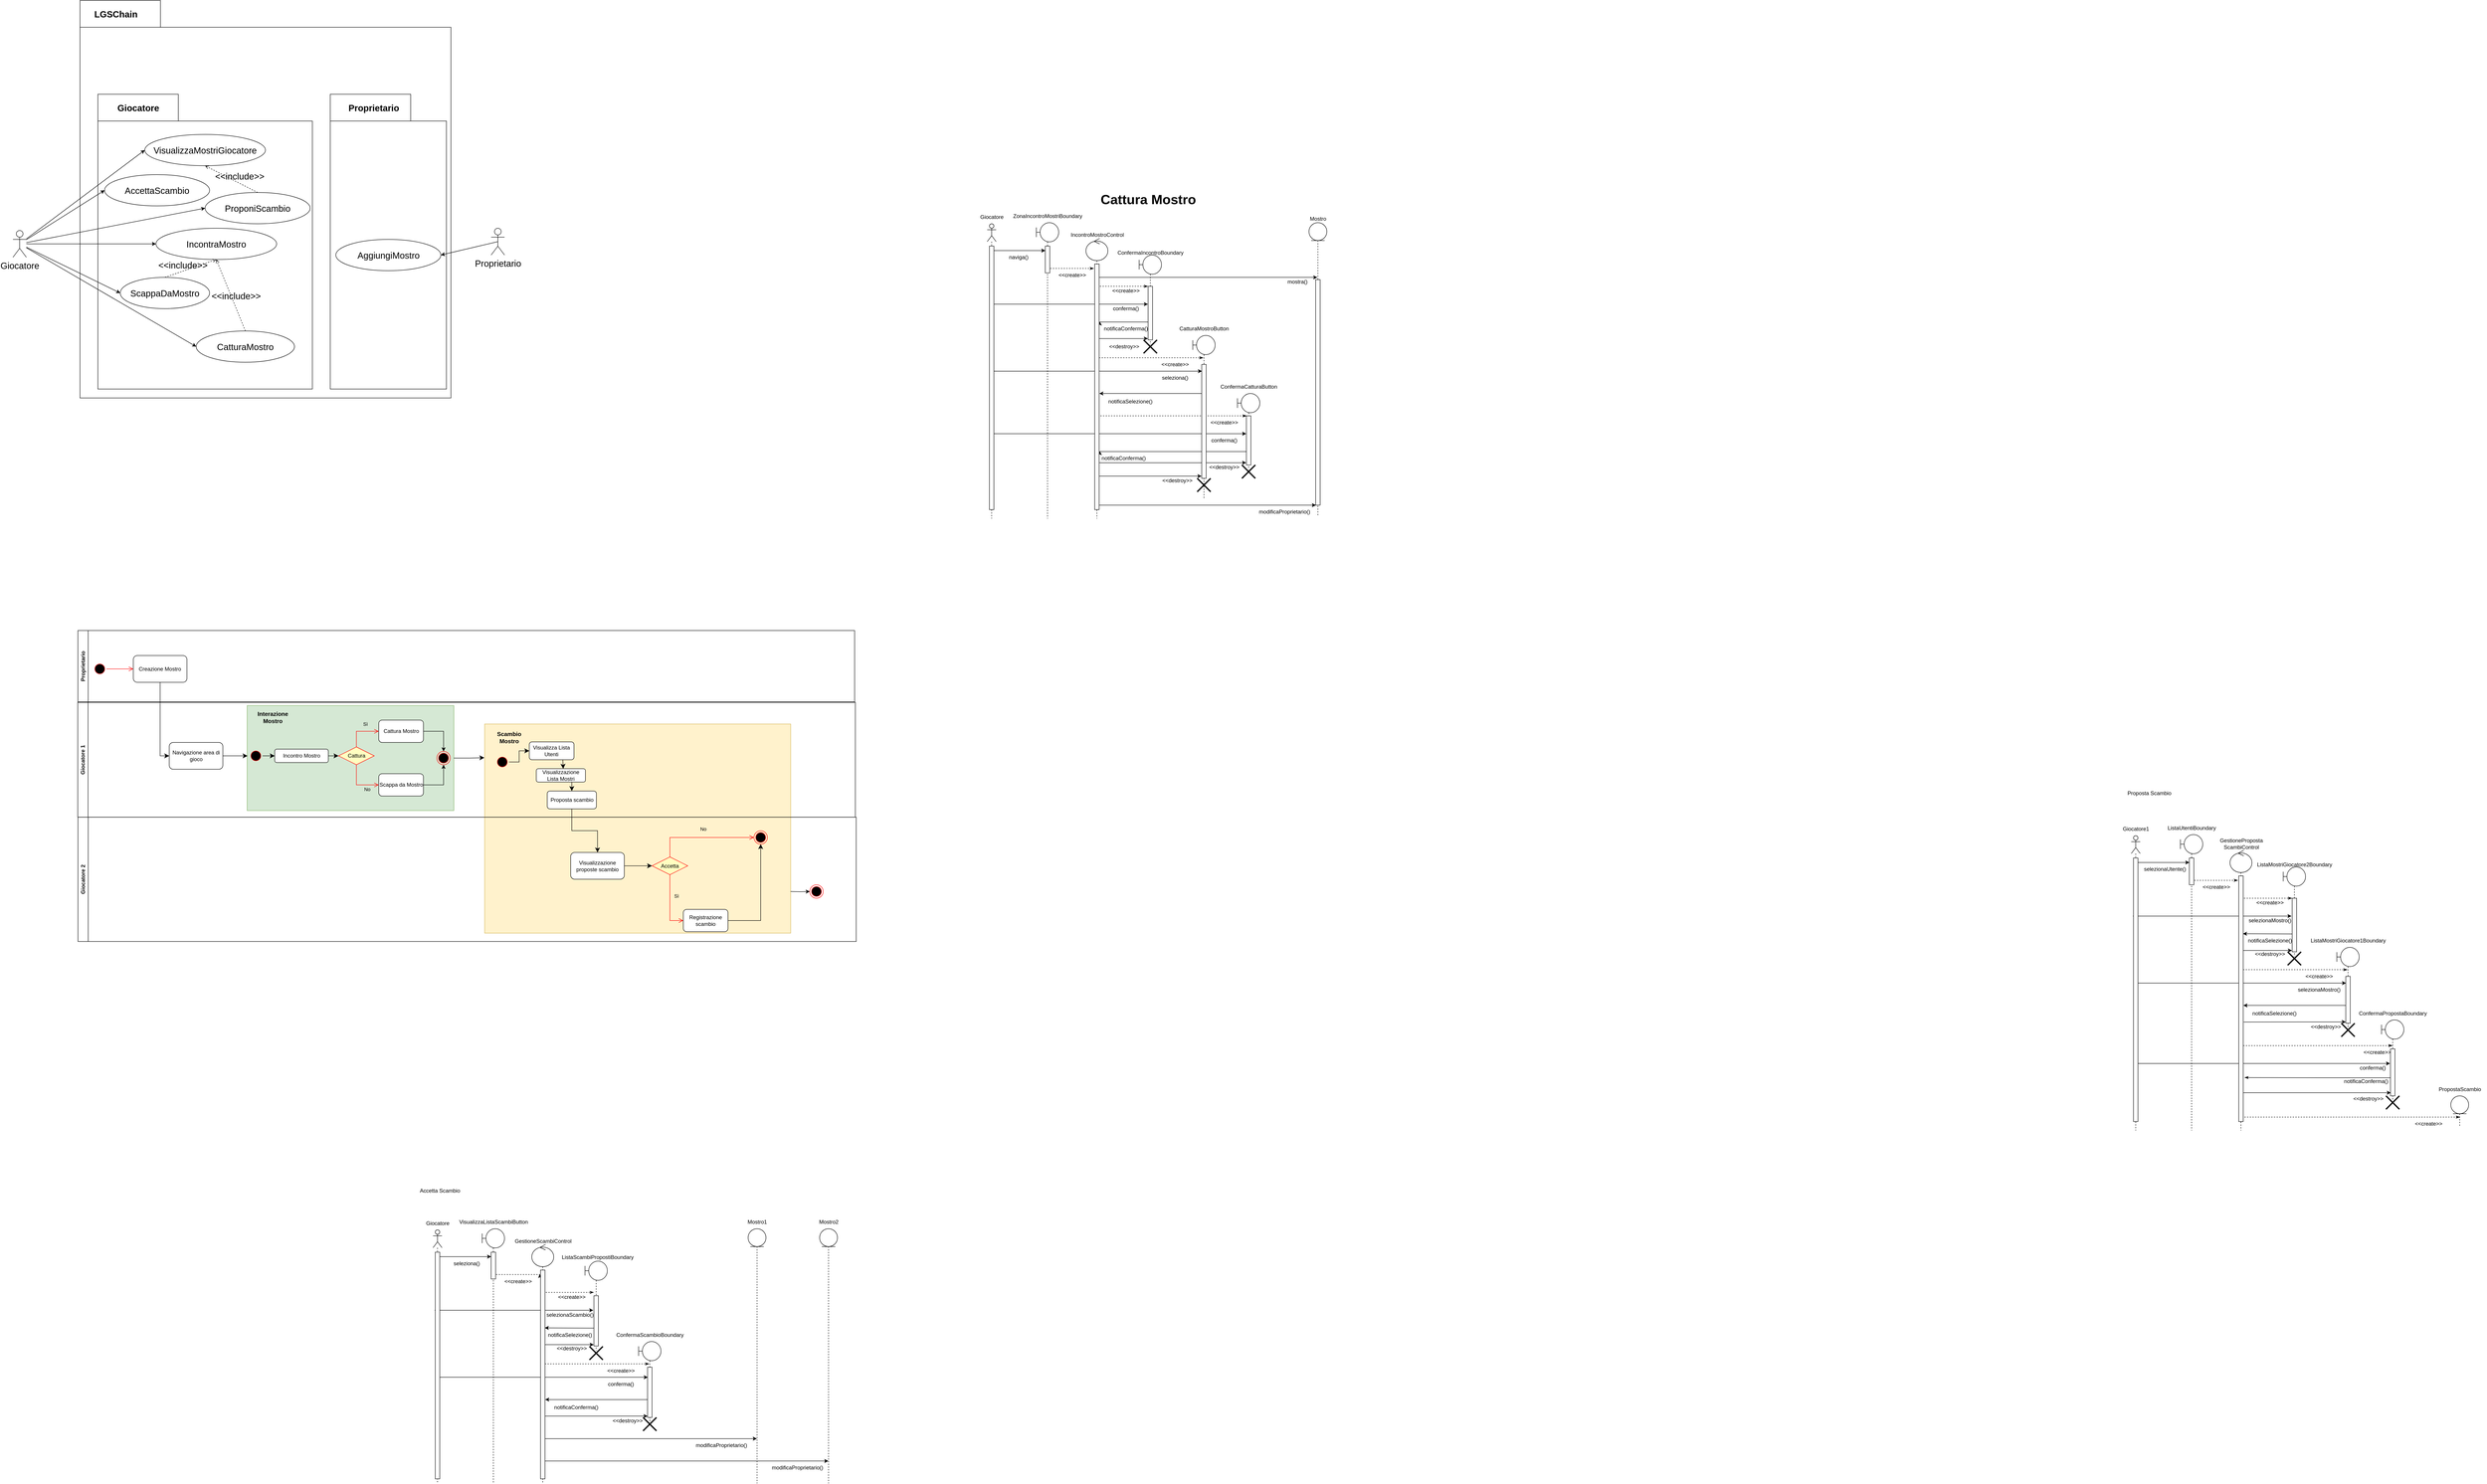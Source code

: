 <mxfile version="20.8.22" type="google"><diagram name="Pagina-1" id="MrEAatCsVUw4p1u9PGzN"><mxGraphModel grid="1" page="1" gridSize="10" guides="1" tooltips="1" connect="1" arrows="1" fold="1" pageScale="1" pageWidth="827" pageHeight="1169" math="0" shadow="0"><root><mxCell id="0"/><mxCell id="1" parent="0"/><mxCell id="wv4hlVUbi4tq5nXHyATe-55" value="" style="shape=folder;fontStyle=1;spacingTop=10;tabWidth=65;tabHeight=0;tabPosition=left;html=1;strokeWidth=1;fillColor=#fff2cc;strokeColor=#d6b656;rotation=-90;" vertex="1" parent="1"><mxGeometry x="1233.81" y="821.68" width="468.13" height="684.75" as="geometry"/></mxCell><mxCell id="s2S6noVN6NZswzhGMTKa-2" value="&#10;&lt;b style=&quot;border-color: var(--border-color); color: rgb(0, 0, 0); font-family: Helvetica; font-size: 12px; font-style: normal; font-variant-ligatures: normal; font-variant-caps: normal; letter-spacing: normal; orphans: 2; text-align: center; text-indent: 0px; text-transform: none; widows: 2; word-spacing: 0px; -webkit-text-stroke-width: 0px; background-color: rgb(251, 251, 251); text-decoration-thickness: initial; text-decoration-style: initial; text-decoration-color: initial;&quot;&gt;&lt;font style=&quot;border-color: var(--border-color); font-size: 20px;&quot;&gt;LGSChain&lt;/font&gt;&lt;/b&gt;&#10;&#10;" style="shape=folder;fontStyle=1;spacingTop=10;tabWidth=180;tabHeight=60;tabPosition=left;html=1;" vertex="1" parent="1"><mxGeometry x="220" y="-690" width="830" height="890" as="geometry"/></mxCell><mxCell id="AA0XFlXcOMzZXgUuV6BU-1" value="" style="shape=folder;fontStyle=1;spacingTop=10;tabWidth=180;tabHeight=60;tabPosition=left;html=1;" vertex="1" parent="1"><mxGeometry x="260" y="-480" width="480" height="660" as="geometry"/></mxCell><mxCell id="AA0XFlXcOMzZXgUuV6BU-2" value="&lt;b style=&quot;border-color: var(--border-color); font-size: 20px;&quot;&gt;Giocatore&lt;/b&gt;" style="text;html=1;align=center;verticalAlign=middle;resizable=0;points=[];autosize=1;strokeColor=none;fillColor=none;" vertex="1" parent="1"><mxGeometry x="290" y="-470" width="120" height="40" as="geometry"/></mxCell><mxCell id="AA0XFlXcOMzZXgUuV6BU-3" value="VisualizzaMostriGiocatore" style="ellipse;whiteSpace=wrap;html=1;fontSize=20;" vertex="1" parent="1"><mxGeometry x="365" y="-390" width="270" height="70" as="geometry"/></mxCell><mxCell id="AA0XFlXcOMzZXgUuV6BU-4" value="ProponiScambio" style="ellipse;whiteSpace=wrap;html=1;fontSize=20;" vertex="1" parent="1"><mxGeometry x="500" y="-260" width="235" height="70" as="geometry"/></mxCell><mxCell id="AA0XFlXcOMzZXgUuV6BU-5" value="ScappaDaMostro" style="ellipse;whiteSpace=wrap;html=1;fontSize=20;" vertex="1" parent="1"><mxGeometry x="310" y="-70" width="200" height="70" as="geometry"/></mxCell><mxCell id="AA0XFlXcOMzZXgUuV6BU-6" value="CatturaMostro" style="ellipse;whiteSpace=wrap;html=1;fontSize=20;" vertex="1" parent="1"><mxGeometry x="480" y="50" width="220" height="70" as="geometry"/></mxCell><mxCell id="AA0XFlXcOMzZXgUuV6BU-7" value="IncontraMostro" style="ellipse;whiteSpace=wrap;html=1;fontSize=20;" vertex="1" parent="1"><mxGeometry x="390" y="-180" width="270" height="70" as="geometry"/></mxCell><mxCell id="AA0XFlXcOMzZXgUuV6BU-8" value="&amp;lt;&amp;lt;include&amp;gt;&amp;gt;" style="html=1;verticalAlign=bottom;labelBackgroundColor=none;endArrow=open;endFill=0;dashed=1;rounded=0;fontSize=20;exitX=0.5;exitY=0;exitDx=0;exitDy=0;entryX=0.5;entryY=1;entryDx=0;entryDy=0;" edge="1" parent="1" source="AA0XFlXcOMzZXgUuV6BU-5" target="AA0XFlXcOMzZXgUuV6BU-7"><mxGeometry x="-0.309" y="-1" width="160" relative="1" as="geometry"><mxPoint x="290" y="-70" as="sourcePoint"/><mxPoint x="450" y="-70" as="targetPoint"/><mxPoint as="offset"/></mxGeometry></mxCell><mxCell id="AA0XFlXcOMzZXgUuV6BU-9" value="&amp;lt;&amp;lt;include&amp;gt;&amp;gt;" style="html=1;verticalAlign=bottom;labelBackgroundColor=none;endArrow=open;endFill=0;dashed=1;rounded=0;fontSize=20;exitX=0.5;exitY=0;exitDx=0;exitDy=0;entryX=0.5;entryY=1;entryDx=0;entryDy=0;" edge="1" parent="1" source="AA0XFlXcOMzZXgUuV6BU-6" target="AA0XFlXcOMzZXgUuV6BU-7"><mxGeometry x="-0.22" y="-5" width="160" relative="1" as="geometry"><mxPoint x="435" y="-40" as="sourcePoint"/><mxPoint x="535" y="-100" as="targetPoint"/><mxPoint as="offset"/></mxGeometry></mxCell><mxCell id="AA0XFlXcOMzZXgUuV6BU-10" value="&amp;lt;&amp;lt;include&amp;gt;&amp;gt;" style="html=1;verticalAlign=bottom;labelBackgroundColor=none;endArrow=open;endFill=0;dashed=1;rounded=0;fontSize=20;exitX=0.5;exitY=0;exitDx=0;exitDy=0;entryX=0.5;entryY=1;entryDx=0;entryDy=0;" edge="1" parent="1" source="AA0XFlXcOMzZXgUuV6BU-4" target="AA0XFlXcOMzZXgUuV6BU-3"><mxGeometry x="-0.309" y="-1" width="160" relative="1" as="geometry"><mxPoint x="445" y="-30" as="sourcePoint"/><mxPoint x="545" y="-90" as="targetPoint"/><mxPoint as="offset"/></mxGeometry></mxCell><mxCell id="AA0XFlXcOMzZXgUuV6BU-12" style="rounded=0;orthogonalLoop=1;jettySize=auto;html=1;entryX=0;entryY=0.5;entryDx=0;entryDy=0;fontSize=20;strokeColor=default;" edge="1" parent="1" source="AA0XFlXcOMzZXgUuV6BU-11" target="AA0XFlXcOMzZXgUuV6BU-3"><mxGeometry relative="1" as="geometry"/></mxCell><mxCell id="AA0XFlXcOMzZXgUuV6BU-13" style="edgeStyle=none;rounded=0;orthogonalLoop=1;jettySize=auto;html=1;entryX=0;entryY=0.5;entryDx=0;entryDy=0;strokeColor=default;fontSize=20;" edge="1" parent="1" source="AA0XFlXcOMzZXgUuV6BU-11" target="AA0XFlXcOMzZXgUuV6BU-4"><mxGeometry relative="1" as="geometry"/></mxCell><mxCell id="AA0XFlXcOMzZXgUuV6BU-14" style="edgeStyle=none;rounded=0;orthogonalLoop=1;jettySize=auto;html=1;entryX=0;entryY=0.5;entryDx=0;entryDy=0;strokeColor=default;fontSize=20;" edge="1" parent="1" source="AA0XFlXcOMzZXgUuV6BU-11" target="AA0XFlXcOMzZXgUuV6BU-7"><mxGeometry relative="1" as="geometry"/></mxCell><mxCell id="AA0XFlXcOMzZXgUuV6BU-15" style="edgeStyle=none;rounded=0;orthogonalLoop=1;jettySize=auto;html=1;entryX=0;entryY=0.5;entryDx=0;entryDy=0;strokeColor=default;fontSize=20;" edge="1" parent="1" source="AA0XFlXcOMzZXgUuV6BU-11" target="AA0XFlXcOMzZXgUuV6BU-5"><mxGeometry relative="1" as="geometry"/></mxCell><mxCell id="AA0XFlXcOMzZXgUuV6BU-16" style="edgeStyle=none;rounded=0;orthogonalLoop=1;jettySize=auto;html=1;entryX=0;entryY=0.5;entryDx=0;entryDy=0;strokeColor=default;fontSize=20;" edge="1" parent="1" source="AA0XFlXcOMzZXgUuV6BU-11" target="AA0XFlXcOMzZXgUuV6BU-6"><mxGeometry relative="1" as="geometry"/></mxCell><mxCell id="wv4hlVUbi4tq5nXHyATe-2" style="rounded=0;orthogonalLoop=1;jettySize=auto;html=1;entryX=0;entryY=0.5;entryDx=0;entryDy=0;" edge="1" parent="1" source="AA0XFlXcOMzZXgUuV6BU-11" target="wv4hlVUbi4tq5nXHyATe-1"><mxGeometry relative="1" as="geometry"/></mxCell><mxCell id="AA0XFlXcOMzZXgUuV6BU-11" value="Giocatore" style="shape=umlActor;verticalLabelPosition=bottom;verticalAlign=top;html=1;outlineConnect=0;fontSize=20;" vertex="1" parent="1"><mxGeometry x="70" y="-175" width="30" height="60" as="geometry"/></mxCell><mxCell id="wv4hlVUbi4tq5nXHyATe-1" value="AccettaScambio" style="ellipse;whiteSpace=wrap;html=1;fontSize=20;" vertex="1" parent="1"><mxGeometry x="275" y="-300" width="235" height="70" as="geometry"/></mxCell><mxCell id="wv4hlVUbi4tq5nXHyATe-3" value="Proprietario" style="swimlane;whiteSpace=wrap;html=1;rotation=-90;" vertex="1" parent="1"><mxGeometry x="1004.31" y="-68.32" width="160" height="1738" as="geometry"/></mxCell><mxCell id="QpVWdMssFSQBHN1Kxj78-2" style="edgeStyle=orthogonalEdgeStyle;shape=connector;rounded=0;orthogonalLoop=1;jettySize=auto;html=1;exitX=0.5;exitY=1;exitDx=0;exitDy=0;labelBackgroundColor=default;strokeColor=#ff0000;fontFamily=Helvetica;fontSize=11;fontColor=default;endArrow=open;endSize=8;" edge="1" parent="wv4hlVUbi4tq5nXHyATe-3" source="wv4hlVUbi4tq5nXHyATe-6" target="wv4hlVUbi4tq5nXHyATe-9"><mxGeometry relative="1" as="geometry"/></mxCell><mxCell id="wv4hlVUbi4tq5nXHyATe-6" value="" style="ellipse;html=1;shape=startState;fillColor=#000000;strokeColor=#ff0000;rotation=-90;" vertex="1" parent="wv4hlVUbi4tq5nXHyATe-3"><mxGeometry x="-755" y="860" width="30" height="30" as="geometry"/></mxCell><mxCell id="wv4hlVUbi4tq5nXHyATe-9" value="Creazione Mostro" style="rounded=1;whiteSpace=wrap;html=1;strokeWidth=1;rotation=0;" vertex="1" parent="wv4hlVUbi4tq5nXHyATe-3"><mxGeometry x="-665" y="845" width="120" height="60" as="geometry"/></mxCell><mxCell id="wv4hlVUbi4tq5nXHyATe-5" value="Giocatore 2" style="swimlane;whiteSpace=wrap;html=1;rotation=-90;" vertex="1" parent="1"><mxGeometry x="947" y="407" width="278.37" height="1741.5" as="geometry"/></mxCell><mxCell id="xOp6ig5n7u_KCDRoRcNc-3" value="&lt;b&gt;&lt;font style=&quot;font-size: 30px;&quot;&gt;Cattura Mostro&lt;/font&gt;&lt;/b&gt;" style="text;html=1;align=center;verticalAlign=middle;resizable=0;points=[];autosize=1;strokeColor=none;fillColor=none;" vertex="1" parent="1"><mxGeometry x="2490" y="-270" width="240" height="50" as="geometry"/></mxCell><mxCell id="xOp6ig5n7u_KCDRoRcNc-10" style="edgeStyle=elbowEdgeStyle;rounded=0;orthogonalLoop=1;jettySize=auto;html=1;elbow=vertical;curved=0;" edge="1" parent="1" source="xOp6ig5n7u_KCDRoRcNc-4"><mxGeometry relative="1" as="geometry"><mxPoint x="2380" y="-130" as="targetPoint"/><Array as="points"><mxPoint x="2320" y="-130"/></Array></mxGeometry></mxCell><mxCell id="xOp6ig5n7u_KCDRoRcNc-17" style="edgeStyle=elbowEdgeStyle;rounded=0;orthogonalLoop=1;jettySize=auto;html=1;elbow=vertical;curved=0;endArrow=classic;endFill=1;" edge="1" parent="1"><mxGeometry relative="1" as="geometry"><mxPoint x="2254.667" y="-10.0" as="sourcePoint"/><mxPoint x="2609.5" y="-10.0" as="targetPoint"/><Array as="points"><mxPoint x="2435" y="-10"/></Array></mxGeometry></mxCell><mxCell id="xOp6ig5n7u_KCDRoRcNc-28" style="edgeStyle=elbowEdgeStyle;rounded=0;orthogonalLoop=1;jettySize=auto;html=1;elbow=vertical;curved=0;endArrow=classic;endFill=1;" edge="1" parent="1"><mxGeometry relative="1" as="geometry"><mxPoint x="2255.667" y="140" as="sourcePoint"/><mxPoint x="2730.5" y="140" as="targetPoint"/><Array as="points"><mxPoint x="2506" y="140"/></Array></mxGeometry></mxCell><mxCell id="xOp6ig5n7u_KCDRoRcNc-38" style="edgeStyle=elbowEdgeStyle;rounded=0;orthogonalLoop=1;jettySize=auto;html=1;elbow=vertical;curved=0;endArrow=classic;endFill=1;" edge="1" parent="1"><mxGeometry relative="1" as="geometry"><mxPoint x="2254.667" y="280" as="sourcePoint"/><mxPoint x="2829.5" y="280" as="targetPoint"/><Array as="points"><mxPoint x="2535" y="280"/></Array></mxGeometry></mxCell><mxCell id="xOp6ig5n7u_KCDRoRcNc-4" value="" style="shape=umlLifeline;perimeter=lifelinePerimeter;whiteSpace=wrap;html=1;container=0;dropTarget=0;collapsible=0;recursiveResize=0;outlineConnect=0;portConstraint=eastwest;newEdgeStyle={&quot;edgeStyle&quot;:&quot;elbowEdgeStyle&quot;,&quot;elbow&quot;:&quot;vertical&quot;,&quot;curved&quot;:0,&quot;rounded&quot;:0};participant=umlActor;" vertex="1" parent="1"><mxGeometry x="2250" y="-190" width="20" height="660" as="geometry"/></mxCell><mxCell id="xOp6ig5n7u_KCDRoRcNc-12" style="edgeStyle=elbowEdgeStyle;rounded=0;orthogonalLoop=1;jettySize=auto;html=1;elbow=vertical;curved=0;dashed=1;endArrow=classicThin;endFill=1;entryX=-0.191;entryY=0.019;entryDx=0;entryDy=0;entryPerimeter=0;" edge="1" parent="1" source="xOp6ig5n7u_KCDRoRcNc-5" target="xOp6ig5n7u_KCDRoRcNc-56"><mxGeometry relative="1" as="geometry"><Array as="points"><mxPoint x="2440" y="-90"/></Array></mxGeometry></mxCell><mxCell id="xOp6ig5n7u_KCDRoRcNc-5" value="" style="shape=umlLifeline;perimeter=lifelinePerimeter;whiteSpace=wrap;html=1;container=0;dropTarget=0;collapsible=0;recursiveResize=0;outlineConnect=0;portConstraint=eastwest;newEdgeStyle={&quot;edgeStyle&quot;:&quot;elbowEdgeStyle&quot;,&quot;elbow&quot;:&quot;vertical&quot;,&quot;curved&quot;:0,&quot;rounded&quot;:0};participant=umlBoundary;size=43;" vertex="1" parent="1"><mxGeometry x="2360" y="-192.5" width="50" height="662.5" as="geometry"/></mxCell><mxCell id="xOp6ig5n7u_KCDRoRcNc-18" style="edgeStyle=elbowEdgeStyle;rounded=0;orthogonalLoop=1;jettySize=auto;html=1;elbow=vertical;curved=0;endArrow=classicThin;endFill=1;dashed=1;" edge="1" parent="1"><mxGeometry relative="1" as="geometry"><mxPoint x="2490.167" y="-50.0" as="sourcePoint"/><mxPoint x="2609.5" y="-50.0" as="targetPoint"/><Array as="points"><mxPoint x="2555" y="-50"/></Array></mxGeometry></mxCell><mxCell id="xOp6ig5n7u_KCDRoRcNc-26" style="edgeStyle=elbowEdgeStyle;rounded=0;orthogonalLoop=1;jettySize=auto;html=1;elbow=vertical;curved=0;dashed=1;endArrow=classicThin;endFill=1;" edge="1" parent="1"><mxGeometry relative="1" as="geometry"><mxPoint x="2494.167" y="110" as="sourcePoint"/><mxPoint x="2733.5" y="110" as="targetPoint"/><Array as="points"><mxPoint x="2609" y="110"/></Array></mxGeometry></mxCell><mxCell id="xOp6ig5n7u_KCDRoRcNc-32" style="edgeStyle=elbowEdgeStyle;rounded=0;orthogonalLoop=1;jettySize=auto;html=1;elbow=vertical;curved=0;endArrow=classic;endFill=1;" edge="1" parent="1"><mxGeometry relative="1" as="geometry"><mxPoint x="2490.167" y="67" as="sourcePoint"/><mxPoint x="2609.5" y="67" as="targetPoint"/><Array as="points"><mxPoint x="2545" y="67"/></Array></mxGeometry></mxCell><mxCell id="xOp6ig5n7u_KCDRoRcNc-34" style="edgeStyle=elbowEdgeStyle;rounded=0;orthogonalLoop=1;jettySize=auto;html=1;elbow=vertical;curved=0;endArrow=classicThin;endFill=1;dashed=1;" edge="1" parent="1"><mxGeometry relative="1" as="geometry"><mxPoint x="2830.5" y="240" as="targetPoint"/><mxPoint x="2491.167" y="240" as="sourcePoint"/><Array as="points"><mxPoint x="2666" y="240"/></Array></mxGeometry></mxCell><mxCell id="xOp6ig5n7u_KCDRoRcNc-42" style="edgeStyle=elbowEdgeStyle;rounded=0;orthogonalLoop=1;jettySize=auto;html=1;elbow=vertical;curved=0;endArrow=classic;endFill=1;" edge="1" parent="1"><mxGeometry relative="1" as="geometry"><mxPoint x="2491.167" y="440" as="sourcePoint"/><mxPoint x="2985.5" y="440" as="targetPoint"/><Array as="points"><mxPoint x="2726" y="440"/></Array></mxGeometry></mxCell><mxCell id="xOp6ig5n7u_KCDRoRcNc-44" style="edgeStyle=elbowEdgeStyle;rounded=0;orthogonalLoop=1;jettySize=auto;html=1;elbow=vertical;curved=0;endArrow=classic;endFill=1;" edge="1" parent="1"><mxGeometry relative="1" as="geometry"><mxPoint x="2490.167" y="345" as="sourcePoint"/><mxPoint x="2829.5" y="345" as="targetPoint"/><Array as="points"><mxPoint x="2665" y="345"/></Array></mxGeometry></mxCell><mxCell id="xOp6ig5n7u_KCDRoRcNc-46" style="edgeStyle=elbowEdgeStyle;rounded=0;orthogonalLoop=1;jettySize=auto;html=1;elbow=vertical;curved=0;endArrow=classic;endFill=1;" edge="1" parent="1"><mxGeometry relative="1" as="geometry"><mxPoint x="2490.167" y="375" as="sourcePoint"/><mxPoint x="2729.5" y="375" as="targetPoint"/><Array as="points"><mxPoint x="2625" y="375"/></Array></mxGeometry></mxCell><mxCell id="xOp6ig5n7u_KCDRoRcNc-48" style="edgeStyle=elbowEdgeStyle;rounded=0;orthogonalLoop=1;jettySize=auto;html=1;elbow=vertical;curved=0;endArrow=classic;endFill=1;" edge="1" parent="1"><mxGeometry relative="1" as="geometry"><mxPoint x="2494.167" y="-70.0" as="sourcePoint"/><mxPoint x="2988.5" y="-70.0" as="targetPoint"/><Array as="points"><mxPoint x="2759" y="-70"/></Array></mxGeometry></mxCell><mxCell id="xOp6ig5n7u_KCDRoRcNc-6" value="" style="shape=umlLifeline;perimeter=lifelinePerimeter;whiteSpace=wrap;html=1;container=0;dropTarget=0;collapsible=0;recursiveResize=0;outlineConnect=0;portConstraint=eastwest;newEdgeStyle={&quot;edgeStyle&quot;:&quot;elbowEdgeStyle&quot;,&quot;elbow&quot;:&quot;vertical&quot;,&quot;curved&quot;:0,&quot;rounded&quot;:0};participant=umlControl;size=50;" vertex="1" parent="1"><mxGeometry x="2471" y="-157.5" width="49" height="627.5" as="geometry"/></mxCell><mxCell id="xOp6ig5n7u_KCDRoRcNc-7" value="" style="shape=umlLifeline;perimeter=lifelinePerimeter;whiteSpace=wrap;html=1;container=0;dropTarget=0;collapsible=0;recursiveResize=0;outlineConnect=0;portConstraint=eastwest;newEdgeStyle={&quot;edgeStyle&quot;:&quot;elbowEdgeStyle&quot;,&quot;elbow&quot;:&quot;vertical&quot;,&quot;curved&quot;:0,&quot;rounded&quot;:0};participant=umlEntity;" vertex="1" parent="1"><mxGeometry x="2970" y="-192.5" width="40" height="656.25" as="geometry"/></mxCell><mxCell id="xOp6ig5n7u_KCDRoRcNc-8" value="Giocatore" style="text;html=1;align=center;verticalAlign=middle;resizable=0;points=[];autosize=1;strokeColor=none;fillColor=none;" vertex="1" parent="1"><mxGeometry x="2220" y="-220" width="80" height="30" as="geometry"/></mxCell><mxCell id="xOp6ig5n7u_KCDRoRcNc-9" value="ZonaIncontroMostriBoundary" style="text;html=1;align=center;verticalAlign=middle;resizable=0;points=[];autosize=1;strokeColor=none;fillColor=none;" vertex="1" parent="1"><mxGeometry x="2295" y="-222.5" width="180" height="30" as="geometry"/></mxCell><mxCell id="xOp6ig5n7u_KCDRoRcNc-11" value="naviga()" style="text;html=1;align=center;verticalAlign=middle;resizable=0;points=[];autosize=1;strokeColor=none;fillColor=none;" vertex="1" parent="1"><mxGeometry x="2285" y="-130" width="70" height="30" as="geometry"/></mxCell><mxCell id="xOp6ig5n7u_KCDRoRcNc-13" value="&amp;lt;&amp;lt;create&amp;gt;&amp;gt;" style="text;html=1;align=center;verticalAlign=middle;resizable=0;points=[];autosize=1;strokeColor=none;fillColor=none;" vertex="1" parent="1"><mxGeometry x="2400" y="-90" width="80" height="30" as="geometry"/></mxCell><mxCell id="xOp6ig5n7u_KCDRoRcNc-14" value="IncontroMostroControl" style="text;html=1;align=center;verticalAlign=middle;resizable=0;points=[];autosize=1;strokeColor=none;fillColor=none;" vertex="1" parent="1"><mxGeometry x="2425.5" y="-180" width="140" height="30" as="geometry"/></mxCell><mxCell id="xOp6ig5n7u_KCDRoRcNc-22" style="edgeStyle=elbowEdgeStyle;rounded=0;orthogonalLoop=1;jettySize=auto;html=1;elbow=vertical;curved=0;endArrow=classic;endFill=1;" edge="1" parent="1" source="xOp6ig5n7u_KCDRoRcNc-15"><mxGeometry relative="1" as="geometry"><mxPoint x="2502" y="29" as="targetPoint"/><Array as="points"><mxPoint x="2550" y="30"/></Array></mxGeometry></mxCell><mxCell id="xOp6ig5n7u_KCDRoRcNc-15" value="" style="shape=umlLifeline;perimeter=lifelinePerimeter;whiteSpace=wrap;html=1;container=0;dropTarget=0;collapsible=0;recursiveResize=0;outlineConnect=0;portConstraint=eastwest;newEdgeStyle={&quot;edgeStyle&quot;:&quot;elbowEdgeStyle&quot;,&quot;elbow&quot;:&quot;vertical&quot;,&quot;curved&quot;:0,&quot;rounded&quot;:0};participant=umlBoundary;size=43;" vertex="1" parent="1"><mxGeometry x="2590" y="-120" width="50" height="200" as="geometry"/></mxCell><mxCell id="xOp6ig5n7u_KCDRoRcNc-16" value="ConfermaIncontroBoundary" style="text;html=1;align=center;verticalAlign=middle;resizable=0;points=[];autosize=1;strokeColor=none;fillColor=none;" vertex="1" parent="1"><mxGeometry x="2530" y="-140" width="170" height="30" as="geometry"/></mxCell><mxCell id="xOp6ig5n7u_KCDRoRcNc-19" value="&amp;lt;&amp;lt;create&amp;gt;&amp;gt;" style="text;html=1;align=center;verticalAlign=middle;resizable=0;points=[];autosize=1;strokeColor=none;fillColor=none;" vertex="1" parent="1"><mxGeometry x="2520" y="-55" width="80" height="30" as="geometry"/></mxCell><mxCell id="xOp6ig5n7u_KCDRoRcNc-20" value="conferma()" style="text;html=1;align=center;verticalAlign=middle;resizable=0;points=[];autosize=1;strokeColor=none;fillColor=none;" vertex="1" parent="1"><mxGeometry x="2520" y="-15" width="80" height="30" as="geometry"/></mxCell><mxCell id="xOp6ig5n7u_KCDRoRcNc-21" value="Mostro" style="text;html=1;align=center;verticalAlign=middle;resizable=0;points=[];autosize=1;strokeColor=none;fillColor=none;" vertex="1" parent="1"><mxGeometry x="2960" y="-216.25" width="60" height="30" as="geometry"/></mxCell><mxCell id="xOp6ig5n7u_KCDRoRcNc-23" value="notificaConferma()" style="text;html=1;align=center;verticalAlign=middle;resizable=0;points=[];autosize=1;strokeColor=none;fillColor=none;" vertex="1" parent="1"><mxGeometry x="2500" y="30" width="120" height="30" as="geometry"/></mxCell><mxCell id="xOp6ig5n7u_KCDRoRcNc-30" style="edgeStyle=elbowEdgeStyle;rounded=0;orthogonalLoop=1;jettySize=auto;html=1;elbow=vertical;curved=0;endArrow=classic;endFill=1;" edge="1" parent="1"><mxGeometry relative="1" as="geometry"><mxPoint x="2732.5" y="190" as="sourcePoint"/><mxPoint x="2501" y="190" as="targetPoint"/><Array as="points"><mxPoint x="2618" y="190"/></Array></mxGeometry></mxCell><mxCell id="xOp6ig5n7u_KCDRoRcNc-24" value="" style="shape=umlLifeline;perimeter=lifelinePerimeter;whiteSpace=wrap;html=1;container=0;dropTarget=0;collapsible=0;recursiveResize=0;outlineConnect=0;portConstraint=eastwest;newEdgeStyle={&quot;edgeStyle&quot;:&quot;elbowEdgeStyle&quot;,&quot;elbow&quot;:&quot;vertical&quot;,&quot;curved&quot;:0,&quot;rounded&quot;:0};participant=umlBoundary;size=43;" vertex="1" parent="1"><mxGeometry x="2710" y="60" width="50" height="365" as="geometry"/></mxCell><mxCell id="xOp6ig5n7u_KCDRoRcNc-25" value="CatturaMostroButton" style="text;html=1;align=center;verticalAlign=middle;resizable=0;points=[];autosize=1;strokeColor=none;fillColor=none;" vertex="1" parent="1"><mxGeometry x="2670" y="30" width="130" height="30" as="geometry"/></mxCell><mxCell id="xOp6ig5n7u_KCDRoRcNc-27" value="&amp;lt;&amp;lt;create&amp;gt;&amp;gt;" style="text;html=1;align=center;verticalAlign=middle;resizable=0;points=[];autosize=1;strokeColor=none;fillColor=none;" vertex="1" parent="1"><mxGeometry x="2630" y="110" width="80" height="30" as="geometry"/></mxCell><mxCell id="xOp6ig5n7u_KCDRoRcNc-29" value="seleziona()" style="text;html=1;align=center;verticalAlign=middle;resizable=0;points=[];autosize=1;strokeColor=none;fillColor=none;" vertex="1" parent="1"><mxGeometry x="2630" y="140" width="80" height="30" as="geometry"/></mxCell><mxCell id="xOp6ig5n7u_KCDRoRcNc-31" value="notificaSelezione()" style="text;html=1;align=center;verticalAlign=middle;resizable=0;points=[];autosize=1;strokeColor=none;fillColor=none;" vertex="1" parent="1"><mxGeometry x="2510" y="192.5" width="120" height="30" as="geometry"/></mxCell><mxCell id="xOp6ig5n7u_KCDRoRcNc-33" value="&amp;lt;&amp;lt;destroy&amp;gt;&amp;gt;" style="text;html=1;align=center;verticalAlign=middle;resizable=0;points=[];autosize=1;strokeColor=none;fillColor=none;" vertex="1" parent="1"><mxGeometry x="2511" y="70" width="90" height="30" as="geometry"/></mxCell><mxCell id="xOp6ig5n7u_KCDRoRcNc-35" value="&amp;lt;&amp;lt;create&amp;gt;&amp;gt;" style="text;html=1;align=center;verticalAlign=middle;resizable=0;points=[];autosize=1;strokeColor=none;fillColor=none;" vertex="1" parent="1"><mxGeometry x="2740" y="240" width="80" height="30" as="geometry"/></mxCell><mxCell id="xOp6ig5n7u_KCDRoRcNc-40" style="edgeStyle=elbowEdgeStyle;rounded=0;orthogonalLoop=1;jettySize=auto;html=1;elbow=vertical;curved=0;endArrow=classic;endFill=1;" edge="1" parent="1" source="xOp6ig5n7u_KCDRoRcNc-36"><mxGeometry relative="1" as="geometry"><mxPoint x="2502" y="319" as="targetPoint"/><Array as="points"><mxPoint x="2660" y="320"/></Array></mxGeometry></mxCell><mxCell id="xOp6ig5n7u_KCDRoRcNc-36" value="" style="shape=umlLifeline;perimeter=lifelinePerimeter;whiteSpace=wrap;html=1;container=0;dropTarget=0;collapsible=0;recursiveResize=0;outlineConnect=0;portConstraint=eastwest;newEdgeStyle={&quot;edgeStyle&quot;:&quot;elbowEdgeStyle&quot;,&quot;elbow&quot;:&quot;vertical&quot;,&quot;curved&quot;:0,&quot;rounded&quot;:0};participant=umlBoundary;size=43;" vertex="1" parent="1"><mxGeometry x="2810" y="190" width="50" height="170" as="geometry"/></mxCell><mxCell id="xOp6ig5n7u_KCDRoRcNc-37" value="ConfermaCatturaButton" style="text;html=1;align=center;verticalAlign=middle;resizable=0;points=[];autosize=1;strokeColor=none;fillColor=none;" vertex="1" parent="1"><mxGeometry x="2760" y="160" width="150" height="30" as="geometry"/></mxCell><mxCell id="xOp6ig5n7u_KCDRoRcNc-39" value="conferma()" style="text;html=1;align=center;verticalAlign=middle;resizable=0;points=[];autosize=1;strokeColor=none;fillColor=none;" vertex="1" parent="1"><mxGeometry x="2740" y="280" width="80" height="30" as="geometry"/></mxCell><mxCell id="xOp6ig5n7u_KCDRoRcNc-41" value="notificaConferma()" style="text;html=1;align=center;verticalAlign=middle;resizable=0;points=[];autosize=1;strokeColor=none;fillColor=none;" vertex="1" parent="1"><mxGeometry x="2495" y="320" width="120" height="30" as="geometry"/></mxCell><mxCell id="xOp6ig5n7u_KCDRoRcNc-43" value="modificaProprietario()" style="text;html=1;align=center;verticalAlign=middle;resizable=0;points=[];autosize=1;strokeColor=none;fillColor=none;" vertex="1" parent="1"><mxGeometry x="2845" y="440" width="140" height="30" as="geometry"/></mxCell><mxCell id="xOp6ig5n7u_KCDRoRcNc-45" value="&amp;lt;&amp;lt;destroy&amp;gt;&amp;gt;" style="text;html=1;align=center;verticalAlign=middle;resizable=0;points=[];autosize=1;strokeColor=none;fillColor=none;" vertex="1" parent="1"><mxGeometry x="2630" y="370" width="90" height="30" as="geometry"/></mxCell><mxCell id="xOp6ig5n7u_KCDRoRcNc-49" value="mostra()" style="text;html=1;align=center;verticalAlign=middle;resizable=0;points=[];autosize=1;strokeColor=none;fillColor=none;" vertex="1" parent="1"><mxGeometry x="2909" y="-75" width="70" height="30" as="geometry"/></mxCell><mxCell id="xOp6ig5n7u_KCDRoRcNc-50" value="" style="shape=umlDestroy;whiteSpace=wrap;html=1;strokeWidth=3;targetShapes=umlLifeline;" vertex="1" parent="1"><mxGeometry x="2600" y="70" width="30" height="30" as="geometry"/></mxCell><mxCell id="xOp6ig5n7u_KCDRoRcNc-52" value="" style="shape=umlDestroy;whiteSpace=wrap;html=1;strokeWidth=3;targetShapes=umlLifeline;" vertex="1" parent="1"><mxGeometry x="2820" y="350" width="30" height="30" as="geometry"/></mxCell><mxCell id="xOp6ig5n7u_KCDRoRcNc-53" value="" style="shape=umlDestroy;whiteSpace=wrap;html=1;strokeWidth=3;targetShapes=umlLifeline;" vertex="1" parent="1"><mxGeometry x="2720" y="380" width="30" height="30" as="geometry"/></mxCell><mxCell id="xOp6ig5n7u_KCDRoRcNc-54" value="" style="rounded=0;whiteSpace=wrap;html=1;" vertex="1" parent="1"><mxGeometry x="2255" y="-140" width="10" height="590" as="geometry"/></mxCell><mxCell id="xOp6ig5n7u_KCDRoRcNc-55" value="" style="rounded=0;whiteSpace=wrap;html=1;" vertex="1" parent="1"><mxGeometry x="2380" y="-140" width="10" height="60" as="geometry"/></mxCell><mxCell id="xOp6ig5n7u_KCDRoRcNc-56" value="" style="rounded=0;whiteSpace=wrap;html=1;" vertex="1" parent="1"><mxGeometry x="2490.5" y="-100" width="10" height="550" as="geometry"/></mxCell><mxCell id="xOp6ig5n7u_KCDRoRcNc-57" value="" style="rounded=0;whiteSpace=wrap;html=1;" vertex="1" parent="1"><mxGeometry x="2610" y="-50" width="10" height="120" as="geometry"/></mxCell><mxCell id="xOp6ig5n7u_KCDRoRcNc-58" value="" style="rounded=0;whiteSpace=wrap;html=1;" vertex="1" parent="1"><mxGeometry x="2730" y="125" width="10" height="255" as="geometry"/></mxCell><mxCell id="xOp6ig5n7u_KCDRoRcNc-60" value="" style="rounded=0;whiteSpace=wrap;html=1;" vertex="1" parent="1"><mxGeometry x="2985" y="-65" width="10" height="505" as="geometry"/></mxCell><mxCell id="xOp6ig5n7u_KCDRoRcNc-61" value="" style="rounded=0;whiteSpace=wrap;html=1;" vertex="1" parent="1"><mxGeometry x="2830" y="240" width="10" height="110" as="geometry"/></mxCell><mxCell id="xOp6ig5n7u_KCDRoRcNc-62" value="&amp;lt;&amp;lt;destroy&amp;gt;&amp;gt;" style="text;html=1;align=center;verticalAlign=middle;resizable=0;points=[];autosize=1;strokeColor=none;fillColor=none;" vertex="1" parent="1"><mxGeometry x="2735" y="340" width="90" height="30" as="geometry"/></mxCell><mxCell id="xOp6ig5n7u_KCDRoRcNc-63" value="Proposta Scambio" style="text;html=1;align=center;verticalAlign=middle;resizable=0;points=[];autosize=1;strokeColor=none;fillColor=none;" vertex="1" parent="1"><mxGeometry x="4790" y="1070" width="120" height="30" as="geometry"/></mxCell><mxCell id="xOp6ig5n7u_KCDRoRcNc-64" style="edgeStyle=elbowEdgeStyle;rounded=0;orthogonalLoop=1;jettySize=auto;html=1;elbow=vertical;curved=0;" edge="1" parent="1" source="xOp6ig5n7u_KCDRoRcNc-68"><mxGeometry relative="1" as="geometry"><mxPoint x="4940" y="1240" as="targetPoint"/><Array as="points"><mxPoint x="4880" y="1240"/></Array></mxGeometry></mxCell><mxCell id="xOp6ig5n7u_KCDRoRcNc-65" style="edgeStyle=elbowEdgeStyle;rounded=0;orthogonalLoop=1;jettySize=auto;html=1;elbow=vertical;curved=0;endArrow=classic;endFill=1;" edge="1" parent="1"><mxGeometry relative="1" as="geometry"><Array as="points"><mxPoint x="4994" y="1360"/></Array><mxPoint x="4813.667" y="1360.0" as="sourcePoint"/><mxPoint x="5168.5" y="1360.0" as="targetPoint"/></mxGeometry></mxCell><mxCell id="xOp6ig5n7u_KCDRoRcNc-66" style="edgeStyle=elbowEdgeStyle;rounded=0;orthogonalLoop=1;jettySize=auto;html=1;elbow=vertical;curved=0;endArrow=classic;endFill=1;" edge="1" parent="1"><mxGeometry relative="1" as="geometry"><mxPoint x="4815.667" y="1510" as="sourcePoint"/><mxPoint x="5290.5" y="1510" as="targetPoint"/><Array as="points"><mxPoint x="5066" y="1510"/></Array></mxGeometry></mxCell><mxCell id="xOp6ig5n7u_KCDRoRcNc-68" value="" style="shape=umlLifeline;perimeter=lifelinePerimeter;whiteSpace=wrap;html=1;container=0;dropTarget=0;collapsible=0;recursiveResize=0;outlineConnect=0;portConstraint=eastwest;newEdgeStyle={&quot;edgeStyle&quot;:&quot;elbowEdgeStyle&quot;,&quot;elbow&quot;:&quot;vertical&quot;,&quot;curved&quot;:0,&quot;rounded&quot;:0};participant=umlActor;" vertex="1" parent="1"><mxGeometry x="4810" y="1180" width="20" height="660" as="geometry"/></mxCell><mxCell id="xOp6ig5n7u_KCDRoRcNc-69" style="edgeStyle=elbowEdgeStyle;rounded=0;orthogonalLoop=1;jettySize=auto;html=1;elbow=vertical;curved=0;dashed=1;endArrow=classicThin;endFill=1;entryX=-0.191;entryY=0.019;entryDx=0;entryDy=0;entryPerimeter=0;" edge="1" parent="1" source="xOp6ig5n7u_KCDRoRcNc-70" target="xOp6ig5n7u_KCDRoRcNc-114"><mxGeometry relative="1" as="geometry"><Array as="points"><mxPoint x="5000" y="1280"/></Array></mxGeometry></mxCell><mxCell id="xOp6ig5n7u_KCDRoRcNc-70" value="" style="shape=umlLifeline;perimeter=lifelinePerimeter;whiteSpace=wrap;html=1;container=0;dropTarget=0;collapsible=0;recursiveResize=0;outlineConnect=0;portConstraint=eastwest;newEdgeStyle={&quot;edgeStyle&quot;:&quot;elbowEdgeStyle&quot;,&quot;elbow&quot;:&quot;vertical&quot;,&quot;curved&quot;:0,&quot;rounded&quot;:0};participant=umlBoundary;size=43;" vertex="1" parent="1"><mxGeometry x="4920" y="1177.5" width="50" height="662.5" as="geometry"/></mxCell><mxCell id="xOp6ig5n7u_KCDRoRcNc-71" style="edgeStyle=elbowEdgeStyle;rounded=0;orthogonalLoop=1;jettySize=auto;html=1;elbow=vertical;curved=0;endArrow=classicThin;endFill=1;dashed=1;" edge="1" parent="1"><mxGeometry relative="1" as="geometry"><Array as="points"><mxPoint x="5115" y="1320"/></Array><mxPoint x="5050.167" y="1320.0" as="sourcePoint"/><mxPoint x="5169.5" y="1320.0" as="targetPoint"/></mxGeometry></mxCell><mxCell id="xOp6ig5n7u_KCDRoRcNc-72" style="edgeStyle=elbowEdgeStyle;rounded=0;orthogonalLoop=1;jettySize=auto;html=1;elbow=vertical;curved=0;dashed=1;endArrow=classicThin;endFill=1;" edge="1" parent="1"><mxGeometry relative="1" as="geometry"><mxPoint x="5054.167" y="1480" as="sourcePoint"/><mxPoint x="5293.5" y="1480" as="targetPoint"/><Array as="points"><mxPoint x="5169" y="1480"/></Array></mxGeometry></mxCell><mxCell id="xOp6ig5n7u_KCDRoRcNc-73" style="edgeStyle=elbowEdgeStyle;rounded=0;orthogonalLoop=1;jettySize=auto;html=1;elbow=vertical;curved=0;endArrow=classic;endFill=1;" edge="1" parent="1"><mxGeometry relative="1" as="geometry"><Array as="points"><mxPoint x="5105" y="1437"/></Array><mxPoint x="5050.167" y="1437" as="sourcePoint"/><mxPoint x="5169.5" y="1437" as="targetPoint"/></mxGeometry></mxCell><mxCell id="xOp6ig5n7u_KCDRoRcNc-75" style="edgeStyle=elbowEdgeStyle;rounded=0;orthogonalLoop=1;jettySize=auto;html=1;elbow=vertical;curved=0;dashed=1;endArrow=classicThin;endFill=1;" edge="1" parent="1"><mxGeometry relative="1" as="geometry"><mxPoint x="5051.167" y="1810" as="sourcePoint"/><mxPoint x="5545.5" y="1810" as="targetPoint"/><Array as="points"><mxPoint x="5286" y="1810"/></Array></mxGeometry></mxCell><mxCell id="xOp6ig5n7u_KCDRoRcNc-77" style="edgeStyle=elbowEdgeStyle;rounded=0;orthogonalLoop=1;jettySize=auto;html=1;elbow=vertical;curved=0;endArrow=classic;endFill=1;entryX=0;entryY=1;entryDx=0;entryDy=0;exitX=1.117;exitY=0.595;exitDx=0;exitDy=0;exitPerimeter=0;" edge="1" parent="1" source="xOp6ig5n7u_KCDRoRcNc-114"><mxGeometry relative="1" as="geometry"><mxPoint x="5050.167" y="1742" as="sourcePoint"/><mxPoint x="5290" y="1597" as="targetPoint"/><Array as="points"><mxPoint x="5190" y="1597"/></Array></mxGeometry></mxCell><mxCell id="xOp6ig5n7u_KCDRoRcNc-79" value="" style="shape=umlLifeline;perimeter=lifelinePerimeter;whiteSpace=wrap;html=1;container=0;dropTarget=0;collapsible=0;recursiveResize=0;outlineConnect=0;portConstraint=eastwest;newEdgeStyle={&quot;edgeStyle&quot;:&quot;elbowEdgeStyle&quot;,&quot;elbow&quot;:&quot;vertical&quot;,&quot;curved&quot;:0,&quot;rounded&quot;:0};participant=umlControl;size=50;" vertex="1" parent="1"><mxGeometry x="5031" y="1212.5" width="49" height="627.5" as="geometry"/></mxCell><mxCell id="xOp6ig5n7u_KCDRoRcNc-80" value="" style="shape=umlLifeline;perimeter=lifelinePerimeter;whiteSpace=wrap;html=1;container=0;dropTarget=0;collapsible=0;recursiveResize=0;outlineConnect=0;portConstraint=eastwest;newEdgeStyle={&quot;edgeStyle&quot;:&quot;elbowEdgeStyle&quot;,&quot;elbow&quot;:&quot;vertical&quot;,&quot;curved&quot;:0,&quot;rounded&quot;:0};participant=umlEntity;" vertex="1" parent="1"><mxGeometry x="5525" y="1762.5" width="40" height="67.5" as="geometry"/></mxCell><mxCell id="xOp6ig5n7u_KCDRoRcNc-81" value="Giocatore1" style="text;html=1;align=center;verticalAlign=middle;resizable=0;points=[];autosize=1;strokeColor=none;fillColor=none;" vertex="1" parent="1"><mxGeometry x="4780" y="1150" width="80" height="30" as="geometry"/></mxCell><mxCell id="xOp6ig5n7u_KCDRoRcNc-82" value="ListaUtentiBoundary" style="text;html=1;align=center;verticalAlign=middle;resizable=0;points=[];autosize=1;strokeColor=none;fillColor=none;" vertex="1" parent="1"><mxGeometry x="4880" y="1147.5" width="130" height="30" as="geometry"/></mxCell><mxCell id="xOp6ig5n7u_KCDRoRcNc-83" value="selezionaUtente()" style="text;html=1;align=center;verticalAlign=middle;resizable=0;points=[];autosize=1;strokeColor=none;fillColor=none;" vertex="1" parent="1"><mxGeometry x="4825" y="1240" width="120" height="30" as="geometry"/></mxCell><mxCell id="xOp6ig5n7u_KCDRoRcNc-84" value="&amp;lt;&amp;lt;create&amp;gt;&amp;gt;" style="text;html=1;align=center;verticalAlign=middle;resizable=0;points=[];autosize=1;strokeColor=none;fillColor=none;" vertex="1" parent="1"><mxGeometry x="4960" y="1280" width="80" height="30" as="geometry"/></mxCell><mxCell id="xOp6ig5n7u_KCDRoRcNc-85" value="GestioneProposta&lt;br&gt;ScambiControl" style="text;html=1;align=center;verticalAlign=middle;resizable=0;points=[];autosize=1;strokeColor=none;fillColor=none;" vertex="1" parent="1"><mxGeometry x="4995.5" y="1177.5" width="120" height="40" as="geometry"/></mxCell><mxCell id="xOp6ig5n7u_KCDRoRcNc-86" style="edgeStyle=elbowEdgeStyle;rounded=0;orthogonalLoop=1;jettySize=auto;html=1;elbow=vertical;curved=0;endArrow=classic;endFill=1;" edge="1" parent="1"><mxGeometry relative="1" as="geometry"><mxPoint x="5060" y="1399" as="targetPoint"/><Array as="points"/><mxPoint x="5172.5" y="1400.0" as="sourcePoint"/></mxGeometry></mxCell><mxCell id="xOp6ig5n7u_KCDRoRcNc-87" value="" style="shape=umlLifeline;perimeter=lifelinePerimeter;whiteSpace=wrap;html=1;container=0;dropTarget=0;collapsible=0;recursiveResize=0;outlineConnect=0;portConstraint=eastwest;newEdgeStyle={&quot;edgeStyle&quot;:&quot;elbowEdgeStyle&quot;,&quot;elbow&quot;:&quot;vertical&quot;,&quot;curved&quot;:0,&quot;rounded&quot;:0};participant=umlBoundary;size=43;" vertex="1" parent="1"><mxGeometry x="5150" y="1250" width="50" height="200" as="geometry"/></mxCell><mxCell id="xOp6ig5n7u_KCDRoRcNc-88" value="ListaMostriGiocatore2Boundary" style="text;html=1;align=center;verticalAlign=middle;resizable=0;points=[];autosize=1;strokeColor=none;fillColor=none;" vertex="1" parent="1"><mxGeometry x="5080" y="1230" width="190" height="30" as="geometry"/></mxCell><mxCell id="xOp6ig5n7u_KCDRoRcNc-89" value="&amp;lt;&amp;lt;create&amp;gt;&amp;gt;" style="text;html=1;align=center;verticalAlign=middle;resizable=0;points=[];autosize=1;strokeColor=none;fillColor=none;" vertex="1" parent="1"><mxGeometry x="5080" y="1315" width="80" height="30" as="geometry"/></mxCell><mxCell id="xOp6ig5n7u_KCDRoRcNc-90" value="selezionaMostro()" style="text;html=1;align=center;verticalAlign=middle;resizable=0;points=[];autosize=1;strokeColor=none;fillColor=none;" vertex="1" parent="1"><mxGeometry x="5060" y="1355" width="120" height="30" as="geometry"/></mxCell><mxCell id="xOp6ig5n7u_KCDRoRcNc-91" value="PropostaScambio" style="text;html=1;align=center;verticalAlign=middle;resizable=0;points=[];autosize=1;strokeColor=none;fillColor=none;" vertex="1" parent="1"><mxGeometry x="5485" y="1732.5" width="120" height="30" as="geometry"/></mxCell><mxCell id="xOp6ig5n7u_KCDRoRcNc-92" value="notificaSelezione()" style="text;html=1;align=center;verticalAlign=middle;resizable=0;points=[];autosize=1;strokeColor=none;fillColor=none;" vertex="1" parent="1"><mxGeometry x="5060" y="1400" width="120" height="30" as="geometry"/></mxCell><mxCell id="xOp6ig5n7u_KCDRoRcNc-93" style="edgeStyle=elbowEdgeStyle;rounded=0;orthogonalLoop=1;jettySize=auto;html=1;elbow=vertical;curved=0;endArrow=classic;endFill=1;" edge="1" parent="1"><mxGeometry relative="1" as="geometry"><mxPoint x="5292.5" y="1560" as="sourcePoint"/><mxPoint x="5061" y="1560" as="targetPoint"/><Array as="points"><mxPoint x="5178" y="1560"/></Array></mxGeometry></mxCell><mxCell id="xOp6ig5n7u_KCDRoRcNc-94" value="" style="shape=umlLifeline;perimeter=lifelinePerimeter;whiteSpace=wrap;html=1;container=0;dropTarget=0;collapsible=0;recursiveResize=0;outlineConnect=0;portConstraint=eastwest;newEdgeStyle={&quot;edgeStyle&quot;:&quot;elbowEdgeStyle&quot;,&quot;elbow&quot;:&quot;vertical&quot;,&quot;curved&quot;:0,&quot;rounded&quot;:0};participant=umlBoundary;size=43;" vertex="1" parent="1"><mxGeometry x="5270" y="1430" width="50" height="180" as="geometry"/></mxCell><mxCell id="xOp6ig5n7u_KCDRoRcNc-111" value="" style="shape=umlDestroy;whiteSpace=wrap;html=1;strokeWidth=3;targetShapes=umlLifeline;" vertex="1" parent="xOp6ig5n7u_KCDRoRcNc-94"><mxGeometry x="10" y="170" width="30" height="30" as="geometry"/></mxCell><mxCell id="xOp6ig5n7u_KCDRoRcNc-95" value="ListaMostriGiocatore1Boundary" style="text;html=1;align=center;verticalAlign=middle;resizable=0;points=[];autosize=1;strokeColor=none;fillColor=none;" vertex="1" parent="1"><mxGeometry x="5200" y="1400" width="190" height="30" as="geometry"/></mxCell><mxCell id="xOp6ig5n7u_KCDRoRcNc-96" value="&amp;lt;&amp;lt;create&amp;gt;&amp;gt;" style="text;html=1;align=center;verticalAlign=middle;resizable=0;points=[];autosize=1;strokeColor=none;fillColor=none;" vertex="1" parent="1"><mxGeometry x="5190" y="1480" width="80" height="30" as="geometry"/></mxCell><mxCell id="xOp6ig5n7u_KCDRoRcNc-97" value="selezionaMostro()" style="text;html=1;align=center;verticalAlign=middle;resizable=0;points=[];autosize=1;strokeColor=none;fillColor=none;" vertex="1" parent="1"><mxGeometry x="5170" y="1510" width="120" height="30" as="geometry"/></mxCell><mxCell id="xOp6ig5n7u_KCDRoRcNc-98" value="notificaSelezione()" style="text;html=1;align=center;verticalAlign=middle;resizable=0;points=[];autosize=1;strokeColor=none;fillColor=none;" vertex="1" parent="1"><mxGeometry x="5070" y="1562.5" width="120" height="30" as="geometry"/></mxCell><mxCell id="xOp6ig5n7u_KCDRoRcNc-99" value="&amp;lt;&amp;lt;destroy&amp;gt;&amp;gt;" style="text;html=1;align=center;verticalAlign=middle;resizable=0;points=[];autosize=1;strokeColor=none;fillColor=none;" vertex="1" parent="1"><mxGeometry x="5075" y="1430" width="90" height="30" as="geometry"/></mxCell><mxCell id="xOp6ig5n7u_KCDRoRcNc-106" value="&amp;lt;&amp;lt;create&amp;gt;&amp;gt;" style="text;html=1;align=center;verticalAlign=middle;resizable=0;points=[];autosize=1;strokeColor=none;fillColor=none;" vertex="1" parent="1"><mxGeometry x="5435" y="1810" width="80" height="30" as="geometry"/></mxCell><mxCell id="xOp6ig5n7u_KCDRoRcNc-107" value="&amp;lt;&amp;lt;destroy&amp;gt;&amp;gt;" style="text;html=1;align=center;verticalAlign=middle;resizable=0;points=[];autosize=1;strokeColor=none;fillColor=none;" vertex="1" parent="1"><mxGeometry x="5200" y="1592.5" width="90" height="30" as="geometry"/></mxCell><mxCell id="xOp6ig5n7u_KCDRoRcNc-109" value="" style="shape=umlDestroy;whiteSpace=wrap;html=1;strokeWidth=3;targetShapes=umlLifeline;" vertex="1" parent="1"><mxGeometry x="5160" y="1440" width="30" height="30" as="geometry"/></mxCell><mxCell id="xOp6ig5n7u_KCDRoRcNc-125" style="edgeStyle=orthogonalEdgeStyle;rounded=0;orthogonalLoop=1;jettySize=auto;html=1;endArrow=classic;endFill=1;" edge="1" parent="1" source="xOp6ig5n7u_KCDRoRcNc-112"><mxGeometry relative="1" as="geometry"><mxPoint x="5389" y="1690" as="targetPoint"/><Array as="points"><mxPoint x="5389" y="1690"/></Array></mxGeometry></mxCell><mxCell id="xOp6ig5n7u_KCDRoRcNc-112" value="" style="rounded=0;whiteSpace=wrap;html=1;" vertex="1" parent="1"><mxGeometry x="4815" y="1230" width="10" height="590" as="geometry"/></mxCell><mxCell id="xOp6ig5n7u_KCDRoRcNc-113" value="" style="rounded=0;whiteSpace=wrap;html=1;" vertex="1" parent="1"><mxGeometry x="4940" y="1230" width="10" height="60" as="geometry"/></mxCell><mxCell id="xOp6ig5n7u_KCDRoRcNc-127" style="edgeStyle=orthogonalEdgeStyle;rounded=0;orthogonalLoop=1;jettySize=auto;html=1;endArrow=classicThin;endFill=1;dashed=1;" edge="1" parent="1" source="xOp6ig5n7u_KCDRoRcNc-114" target="xOp6ig5n7u_KCDRoRcNc-120"><mxGeometry relative="1" as="geometry"><Array as="points"><mxPoint x="5150" y="1650"/><mxPoint x="5150" y="1650"/></Array></mxGeometry></mxCell><mxCell id="xOp6ig5n7u_KCDRoRcNc-132" style="edgeStyle=orthogonalEdgeStyle;rounded=0;orthogonalLoop=1;jettySize=auto;html=1;entryX=0.083;entryY=0.933;entryDx=0;entryDy=0;entryPerimeter=0;endArrow=classic;endFill=1;" edge="1" parent="1" source="xOp6ig5n7u_KCDRoRcNc-114" target="xOp6ig5n7u_KCDRoRcNc-124"><mxGeometry relative="1" as="geometry"><Array as="points"><mxPoint x="5225" y="1755"/></Array></mxGeometry></mxCell><mxCell id="xOp6ig5n7u_KCDRoRcNc-114" value="" style="rounded=0;whiteSpace=wrap;html=1;" vertex="1" parent="1"><mxGeometry x="5050.5" y="1270" width="10" height="550" as="geometry"/></mxCell><mxCell id="xOp6ig5n7u_KCDRoRcNc-115" value="" style="rounded=0;whiteSpace=wrap;html=1;" vertex="1" parent="1"><mxGeometry x="5170" y="1320" width="10" height="120" as="geometry"/></mxCell><mxCell id="xOp6ig5n7u_KCDRoRcNc-116" value="" style="rounded=0;whiteSpace=wrap;html=1;" vertex="1" parent="1"><mxGeometry x="5290" y="1495" width="10" height="105" as="geometry"/></mxCell><mxCell id="xOp6ig5n7u_KCDRoRcNc-120" value="" style="shape=umlLifeline;perimeter=lifelinePerimeter;whiteSpace=wrap;html=1;container=0;dropTarget=0;collapsible=0;recursiveResize=0;outlineConnect=0;portConstraint=eastwest;newEdgeStyle={&quot;edgeStyle&quot;:&quot;elbowEdgeStyle&quot;,&quot;elbow&quot;:&quot;vertical&quot;,&quot;curved&quot;:0,&quot;rounded&quot;:0};participant=umlBoundary;size=43;" vertex="1" parent="1"><mxGeometry x="5370" y="1592.5" width="50" height="180" as="geometry"/></mxCell><mxCell id="xOp6ig5n7u_KCDRoRcNc-121" value="" style="shape=umlDestroy;whiteSpace=wrap;html=1;strokeWidth=3;targetShapes=umlLifeline;" vertex="1" parent="xOp6ig5n7u_KCDRoRcNc-120"><mxGeometry x="10" y="170" width="30" height="30" as="geometry"/></mxCell><mxCell id="xOp6ig5n7u_KCDRoRcNc-122" value="ConfermaPropostaBoundary" style="text;html=1;align=center;verticalAlign=middle;resizable=0;points=[];autosize=1;strokeColor=none;fillColor=none;" vertex="1" parent="1"><mxGeometry x="5305" y="1562.5" width="180" height="30" as="geometry"/></mxCell><mxCell id="xOp6ig5n7u_KCDRoRcNc-123" value="&amp;lt;&amp;lt;destroy&amp;gt;&amp;gt;" style="text;html=1;align=center;verticalAlign=middle;resizable=0;points=[];autosize=1;strokeColor=none;fillColor=none;" vertex="1" parent="1"><mxGeometry x="5295" y="1754" width="90" height="30" as="geometry"/></mxCell><mxCell id="xOp6ig5n7u_KCDRoRcNc-129" style="edgeStyle=orthogonalEdgeStyle;rounded=0;orthogonalLoop=1;jettySize=auto;html=1;entryX=1.283;entryY=0.821;entryDx=0;entryDy=0;entryPerimeter=0;endArrow=classicThin;endFill=1;" edge="1" parent="1" source="xOp6ig5n7u_KCDRoRcNc-124" target="xOp6ig5n7u_KCDRoRcNc-114"><mxGeometry relative="1" as="geometry"><Array as="points"><mxPoint x="5230" y="1722"/><mxPoint x="5230" y="1722"/></Array></mxGeometry></mxCell><mxCell id="xOp6ig5n7u_KCDRoRcNc-124" value="" style="rounded=0;whiteSpace=wrap;html=1;" vertex="1" parent="1"><mxGeometry x="5390" y="1657.5" width="10" height="105" as="geometry"/></mxCell><mxCell id="xOp6ig5n7u_KCDRoRcNc-126" value="conferma()" style="text;html=1;align=center;verticalAlign=middle;resizable=0;points=[];autosize=1;strokeColor=none;fillColor=none;" vertex="1" parent="1"><mxGeometry x="5310" y="1685" width="80" height="30" as="geometry"/></mxCell><mxCell id="xOp6ig5n7u_KCDRoRcNc-128" value="&amp;lt;&amp;lt;create&amp;gt;&amp;gt;" style="text;html=1;align=center;verticalAlign=middle;resizable=0;points=[];autosize=1;strokeColor=none;fillColor=none;" vertex="1" parent="1"><mxGeometry x="5320" y="1650" width="80" height="30" as="geometry"/></mxCell><mxCell id="xOp6ig5n7u_KCDRoRcNc-130" value="notificaConferma()" style="text;html=1;align=center;verticalAlign=middle;resizable=0;points=[];autosize=1;strokeColor=none;fillColor=none;" vertex="1" parent="1"><mxGeometry x="5275" y="1715" width="120" height="30" as="geometry"/></mxCell><mxCell id="xOp6ig5n7u_KCDRoRcNc-133" style="edgeStyle=elbowEdgeStyle;rounded=0;orthogonalLoop=1;jettySize=auto;html=1;elbow=vertical;curved=0;" edge="1" parent="1" source="xOp6ig5n7u_KCDRoRcNc-136"><mxGeometry relative="1" as="geometry"><mxPoint x="1140" y="2122.5" as="targetPoint"/><Array as="points"><mxPoint x="1080" y="2122.5"/></Array></mxGeometry></mxCell><mxCell id="xOp6ig5n7u_KCDRoRcNc-134" style="edgeStyle=elbowEdgeStyle;rounded=0;orthogonalLoop=1;jettySize=auto;html=1;elbow=vertical;curved=0;endArrow=classic;endFill=1;" edge="1" parent="1"><mxGeometry relative="1" as="geometry"><Array as="points"><mxPoint x="1194" y="2242.5"/></Array><mxPoint x="1013.667" y="2242.5" as="sourcePoint"/><mxPoint x="1368.5" y="2242.5" as="targetPoint"/></mxGeometry></mxCell><mxCell id="xOp6ig5n7u_KCDRoRcNc-135" style="edgeStyle=elbowEdgeStyle;rounded=0;orthogonalLoop=1;jettySize=auto;html=1;elbow=vertical;curved=0;endArrow=classic;endFill=1;" edge="1" parent="1"><mxGeometry relative="1" as="geometry"><mxPoint x="1015.667" y="2392.5" as="sourcePoint"/><mxPoint x="1490.5" y="2392.5" as="targetPoint"/><Array as="points"><mxPoint x="1266" y="2392.5"/></Array></mxGeometry></mxCell><mxCell id="xOp6ig5n7u_KCDRoRcNc-136" value="" style="shape=umlLifeline;perimeter=lifelinePerimeter;whiteSpace=wrap;html=1;container=0;dropTarget=0;collapsible=0;recursiveResize=0;outlineConnect=0;portConstraint=eastwest;newEdgeStyle={&quot;edgeStyle&quot;:&quot;elbowEdgeStyle&quot;,&quot;elbow&quot;:&quot;vertical&quot;,&quot;curved&quot;:0,&quot;rounded&quot;:0};participant=umlActor;" vertex="1" parent="1"><mxGeometry x="1010" y="2062.5" width="20" height="567.5" as="geometry"/></mxCell><mxCell id="xOp6ig5n7u_KCDRoRcNc-137" style="edgeStyle=elbowEdgeStyle;rounded=0;orthogonalLoop=1;jettySize=auto;html=1;elbow=vertical;curved=0;dashed=1;endArrow=classicThin;endFill=1;entryX=-0.191;entryY=0.019;entryDx=0;entryDy=0;entryPerimeter=0;" edge="1" parent="1" source="xOp6ig5n7u_KCDRoRcNc-138" target="xOp6ig5n7u_KCDRoRcNc-174"><mxGeometry relative="1" as="geometry"><Array as="points"><mxPoint x="1200" y="2162.5"/></Array></mxGeometry></mxCell><mxCell id="xOp6ig5n7u_KCDRoRcNc-138" value="" style="shape=umlLifeline;perimeter=lifelinePerimeter;whiteSpace=wrap;html=1;container=0;dropTarget=0;collapsible=0;recursiveResize=0;outlineConnect=0;portConstraint=eastwest;newEdgeStyle={&quot;edgeStyle&quot;:&quot;elbowEdgeStyle&quot;,&quot;elbow&quot;:&quot;vertical&quot;,&quot;curved&quot;:0,&quot;rounded&quot;:0};participant=umlBoundary;size=43;" vertex="1" parent="1"><mxGeometry x="1120" y="2060" width="50" height="570" as="geometry"/></mxCell><mxCell id="xOp6ig5n7u_KCDRoRcNc-139" style="edgeStyle=elbowEdgeStyle;rounded=0;orthogonalLoop=1;jettySize=auto;html=1;elbow=vertical;curved=0;endArrow=classicThin;endFill=1;dashed=1;" edge="1" parent="1"><mxGeometry relative="1" as="geometry"><Array as="points"><mxPoint x="1315" y="2202.5"/></Array><mxPoint x="1250.167" y="2202.5" as="sourcePoint"/><mxPoint x="1369.5" y="2202.5" as="targetPoint"/></mxGeometry></mxCell><mxCell id="xOp6ig5n7u_KCDRoRcNc-140" style="edgeStyle=elbowEdgeStyle;rounded=0;orthogonalLoop=1;jettySize=auto;html=1;elbow=vertical;curved=0;dashed=1;endArrow=classicThin;endFill=1;" edge="1" parent="1"><mxGeometry relative="1" as="geometry"><mxPoint x="1254.167" y="2362.5" as="sourcePoint"/><mxPoint x="1493.5" y="2362.5" as="targetPoint"/><Array as="points"><mxPoint x="1369" y="2362.5"/></Array></mxGeometry></mxCell><mxCell id="xOp6ig5n7u_KCDRoRcNc-141" style="edgeStyle=elbowEdgeStyle;rounded=0;orthogonalLoop=1;jettySize=auto;html=1;elbow=vertical;curved=0;endArrow=classic;endFill=1;" edge="1" parent="1"><mxGeometry relative="1" as="geometry"><Array as="points"><mxPoint x="1305" y="2319.5"/></Array><mxPoint x="1250.167" y="2319.5" as="sourcePoint"/><mxPoint x="1369.5" y="2319.5" as="targetPoint"/></mxGeometry></mxCell><mxCell id="xOp6ig5n7u_KCDRoRcNc-143" style="edgeStyle=elbowEdgeStyle;rounded=0;orthogonalLoop=1;jettySize=auto;html=1;elbow=vertical;curved=0;endArrow=classic;endFill=1;entryX=0;entryY=1;entryDx=0;entryDy=0;exitX=0.95;exitY=0.705;exitDx=0;exitDy=0;exitPerimeter=0;" edge="1" parent="1" source="xOp6ig5n7u_KCDRoRcNc-174"><mxGeometry relative="1" as="geometry"><mxPoint x="1250.167" y="2624.5" as="sourcePoint"/><mxPoint x="1490" y="2479.5" as="targetPoint"/><Array as="points"><mxPoint x="1390" y="2479.5"/></Array></mxGeometry></mxCell><mxCell id="xOp6ig5n7u_KCDRoRcNc-144" value="" style="shape=umlLifeline;perimeter=lifelinePerimeter;whiteSpace=wrap;html=1;container=0;dropTarget=0;collapsible=0;recursiveResize=0;outlineConnect=0;portConstraint=eastwest;newEdgeStyle={&quot;edgeStyle&quot;:&quot;elbowEdgeStyle&quot;,&quot;elbow&quot;:&quot;vertical&quot;,&quot;curved&quot;:0,&quot;rounded&quot;:0};participant=umlControl;size=50;" vertex="1" parent="1"><mxGeometry x="1231" y="2095" width="49" height="535" as="geometry"/></mxCell><mxCell id="xOp6ig5n7u_KCDRoRcNc-145" value="" style="shape=umlLifeline;perimeter=lifelinePerimeter;whiteSpace=wrap;html=1;container=0;dropTarget=0;collapsible=0;recursiveResize=0;outlineConnect=0;portConstraint=eastwest;newEdgeStyle={&quot;edgeStyle&quot;:&quot;elbowEdgeStyle&quot;,&quot;elbow&quot;:&quot;vertical&quot;,&quot;curved&quot;:0,&quot;rounded&quot;:0};participant=umlEntity;" vertex="1" parent="1"><mxGeometry x="1715" y="2060" width="40" height="570" as="geometry"/></mxCell><mxCell id="xOp6ig5n7u_KCDRoRcNc-146" value="Giocatore" style="text;html=1;align=center;verticalAlign=middle;resizable=0;points=[];autosize=1;strokeColor=none;fillColor=none;" vertex="1" parent="1"><mxGeometry x="980" y="2032.5" width="80" height="30" as="geometry"/></mxCell><mxCell id="xOp6ig5n7u_KCDRoRcNc-147" value="VisualizzaListaScambiButton" style="text;html=1;align=center;verticalAlign=middle;resizable=0;points=[];autosize=1;strokeColor=none;fillColor=none;" vertex="1" parent="1"><mxGeometry x="1055" y="2030" width="180" height="30" as="geometry"/></mxCell><mxCell id="xOp6ig5n7u_KCDRoRcNc-148" value="seleziona()" style="text;html=1;align=center;verticalAlign=middle;resizable=0;points=[];autosize=1;strokeColor=none;fillColor=none;" vertex="1" parent="1"><mxGeometry x="1045" y="2122.5" width="80" height="30" as="geometry"/></mxCell><mxCell id="xOp6ig5n7u_KCDRoRcNc-149" value="&amp;lt;&amp;lt;create&amp;gt;&amp;gt;" style="text;html=1;align=center;verticalAlign=middle;resizable=0;points=[];autosize=1;strokeColor=none;fillColor=none;" vertex="1" parent="1"><mxGeometry x="1160" y="2162.5" width="80" height="30" as="geometry"/></mxCell><mxCell id="xOp6ig5n7u_KCDRoRcNc-150" value="GestioneScambiControl" style="text;html=1;align=center;verticalAlign=middle;resizable=0;points=[];autosize=1;strokeColor=none;fillColor=none;" vertex="1" parent="1"><mxGeometry x="1180.5" y="2072.5" width="150" height="30" as="geometry"/></mxCell><mxCell id="xOp6ig5n7u_KCDRoRcNc-151" style="edgeStyle=elbowEdgeStyle;rounded=0;orthogonalLoop=1;jettySize=auto;html=1;elbow=vertical;curved=0;endArrow=classic;endFill=1;" edge="1" parent="1"><mxGeometry relative="1" as="geometry"><mxPoint x="1260" y="2281.5" as="targetPoint"/><Array as="points"/><mxPoint x="1372.5" y="2282.5" as="sourcePoint"/></mxGeometry></mxCell><mxCell id="xOp6ig5n7u_KCDRoRcNc-152" value="" style="shape=umlLifeline;perimeter=lifelinePerimeter;whiteSpace=wrap;html=1;container=0;dropTarget=0;collapsible=0;recursiveResize=0;outlineConnect=0;portConstraint=eastwest;newEdgeStyle={&quot;edgeStyle&quot;:&quot;elbowEdgeStyle&quot;,&quot;elbow&quot;:&quot;vertical&quot;,&quot;curved&quot;:0,&quot;rounded&quot;:0};participant=umlBoundary;size=43;" vertex="1" parent="1"><mxGeometry x="1350" y="2132.5" width="50" height="200" as="geometry"/></mxCell><mxCell id="xOp6ig5n7u_KCDRoRcNc-153" value="ListaScambiPropostiBoundary" style="text;html=1;align=center;verticalAlign=middle;resizable=0;points=[];autosize=1;strokeColor=none;fillColor=none;" vertex="1" parent="1"><mxGeometry x="1288" y="2109" width="180" height="30" as="geometry"/></mxCell><mxCell id="xOp6ig5n7u_KCDRoRcNc-154" value="&amp;lt;&amp;lt;create&amp;gt;&amp;gt;" style="text;html=1;align=center;verticalAlign=middle;resizable=0;points=[];autosize=1;strokeColor=none;fillColor=none;" vertex="1" parent="1"><mxGeometry x="1280" y="2197.5" width="80" height="30" as="geometry"/></mxCell><mxCell id="xOp6ig5n7u_KCDRoRcNc-155" value="selezionaScambio()" style="text;html=1;align=center;verticalAlign=middle;resizable=0;points=[];autosize=1;strokeColor=none;fillColor=none;" vertex="1" parent="1"><mxGeometry x="1250.5" y="2237.5" width="130" height="30" as="geometry"/></mxCell><mxCell id="xOp6ig5n7u_KCDRoRcNc-156" value="Mostro1" style="text;html=1;align=center;verticalAlign=middle;resizable=0;points=[];autosize=1;strokeColor=none;fillColor=none;" vertex="1" parent="1"><mxGeometry x="1700" y="2030" width="70" height="30" as="geometry"/></mxCell><mxCell id="xOp6ig5n7u_KCDRoRcNc-157" value="notificaSelezione()" style="text;html=1;align=center;verticalAlign=middle;resizable=0;points=[];autosize=1;strokeColor=none;fillColor=none;" vertex="1" parent="1"><mxGeometry x="1255.5" y="2282.5" width="120" height="30" as="geometry"/></mxCell><mxCell id="xOp6ig5n7u_KCDRoRcNc-158" style="edgeStyle=elbowEdgeStyle;rounded=0;orthogonalLoop=1;jettySize=auto;html=1;elbow=vertical;curved=0;endArrow=classic;endFill=1;" edge="1" parent="1"><mxGeometry relative="1" as="geometry"><mxPoint x="1492.5" y="2442.5" as="sourcePoint"/><mxPoint x="1261" y="2442.5" as="targetPoint"/><Array as="points"><mxPoint x="1378" y="2442.5"/></Array></mxGeometry></mxCell><mxCell id="xOp6ig5n7u_KCDRoRcNc-159" value="" style="shape=umlLifeline;perimeter=lifelinePerimeter;whiteSpace=wrap;html=1;container=0;dropTarget=0;collapsible=0;recursiveResize=0;outlineConnect=0;portConstraint=eastwest;newEdgeStyle={&quot;edgeStyle&quot;:&quot;elbowEdgeStyle&quot;,&quot;elbow&quot;:&quot;vertical&quot;,&quot;curved&quot;:0,&quot;rounded&quot;:0};participant=umlBoundary;size=43;" vertex="1" parent="1"><mxGeometry x="1470" y="2312.5" width="50" height="180" as="geometry"/></mxCell><mxCell id="xOp6ig5n7u_KCDRoRcNc-160" value="" style="shape=umlDestroy;whiteSpace=wrap;html=1;strokeWidth=3;targetShapes=umlLifeline;" vertex="1" parent="xOp6ig5n7u_KCDRoRcNc-159"><mxGeometry x="10" y="170" width="30" height="30" as="geometry"/></mxCell><mxCell id="xOp6ig5n7u_KCDRoRcNc-161" value="ConfermaScambioBoundary" style="text;html=1;align=center;verticalAlign=middle;resizable=0;points=[];autosize=1;strokeColor=none;fillColor=none;" vertex="1" parent="1"><mxGeometry x="1410" y="2282.5" width="170" height="30" as="geometry"/></mxCell><mxCell id="xOp6ig5n7u_KCDRoRcNc-162" value="&amp;lt;&amp;lt;create&amp;gt;&amp;gt;" style="text;html=1;align=center;verticalAlign=middle;resizable=0;points=[];autosize=1;strokeColor=none;fillColor=none;" vertex="1" parent="1"><mxGeometry x="1390" y="2362.5" width="80" height="30" as="geometry"/></mxCell><mxCell id="xOp6ig5n7u_KCDRoRcNc-163" value="conferma()" style="text;html=1;align=center;verticalAlign=middle;resizable=0;points=[];autosize=1;strokeColor=none;fillColor=none;" vertex="1" parent="1"><mxGeometry x="1390" y="2392.5" width="80" height="30" as="geometry"/></mxCell><mxCell id="xOp6ig5n7u_KCDRoRcNc-164" value="notificaConferma()" style="text;html=1;align=center;verticalAlign=middle;resizable=0;points=[];autosize=1;strokeColor=none;fillColor=none;" vertex="1" parent="1"><mxGeometry x="1270" y="2445" width="120" height="30" as="geometry"/></mxCell><mxCell id="xOp6ig5n7u_KCDRoRcNc-165" value="&amp;lt;&amp;lt;destroy&amp;gt;&amp;gt;" style="text;html=1;align=center;verticalAlign=middle;resizable=0;points=[];autosize=1;strokeColor=none;fillColor=none;" vertex="1" parent="1"><mxGeometry x="1275" y="2312.5" width="90" height="30" as="geometry"/></mxCell><mxCell id="xOp6ig5n7u_KCDRoRcNc-167" value="&amp;lt;&amp;lt;destroy&amp;gt;&amp;gt;" style="text;html=1;align=center;verticalAlign=middle;resizable=0;points=[];autosize=1;strokeColor=none;fillColor=none;" vertex="1" parent="1"><mxGeometry x="1400" y="2475" width="90" height="30" as="geometry"/></mxCell><mxCell id="xOp6ig5n7u_KCDRoRcNc-168" value="" style="shape=umlDestroy;whiteSpace=wrap;html=1;strokeWidth=3;targetShapes=umlLifeline;" vertex="1" parent="1"><mxGeometry x="1360" y="2323.5" width="30" height="30" as="geometry"/></mxCell><mxCell id="xOp6ig5n7u_KCDRoRcNc-170" value="" style="rounded=0;whiteSpace=wrap;html=1;" vertex="1" parent="1"><mxGeometry x="1015" y="2112.5" width="10" height="507.5" as="geometry"/></mxCell><mxCell id="xOp6ig5n7u_KCDRoRcNc-171" value="" style="rounded=0;whiteSpace=wrap;html=1;" vertex="1" parent="1"><mxGeometry x="1140" y="2112.5" width="10" height="60" as="geometry"/></mxCell><mxCell id="xOp6ig5n7u_KCDRoRcNc-191" style="edgeStyle=orthogonalEdgeStyle;rounded=0;orthogonalLoop=1;jettySize=auto;html=1;endArrow=classic;endFill=1;" edge="1" parent="1" source="xOp6ig5n7u_KCDRoRcNc-174" target="xOp6ig5n7u_KCDRoRcNc-145"><mxGeometry relative="1" as="geometry"><Array as="points"><mxPoint x="1370" y="2530"/><mxPoint x="1370" y="2530"/></Array></mxGeometry></mxCell><mxCell id="xOp6ig5n7u_KCDRoRcNc-174" value="" style="rounded=0;whiteSpace=wrap;html=1;" vertex="1" parent="1"><mxGeometry x="1250.5" y="2152.5" width="10" height="467.5" as="geometry"/></mxCell><mxCell id="xOp6ig5n7u_KCDRoRcNc-175" value="" style="rounded=0;whiteSpace=wrap;html=1;" vertex="1" parent="1"><mxGeometry x="1370" y="2210" width="10" height="112.5" as="geometry"/></mxCell><mxCell id="xOp6ig5n7u_KCDRoRcNc-176" value="" style="rounded=0;whiteSpace=wrap;html=1;" vertex="1" parent="1"><mxGeometry x="1490" y="2370" width="10" height="112.5" as="geometry"/></mxCell><mxCell id="xOp6ig5n7u_KCDRoRcNc-186" value="Accetta Scambio" style="text;html=1;align=center;verticalAlign=middle;resizable=0;points=[];autosize=1;strokeColor=none;fillColor=none;" vertex="1" parent="1"><mxGeometry x="970" y="1960" width="110" height="30" as="geometry"/></mxCell><mxCell id="xOp6ig5n7u_KCDRoRcNc-189" value="" style="shape=umlLifeline;perimeter=lifelinePerimeter;whiteSpace=wrap;html=1;container=0;dropTarget=0;collapsible=0;recursiveResize=0;outlineConnect=0;portConstraint=eastwest;newEdgeStyle={&quot;edgeStyle&quot;:&quot;elbowEdgeStyle&quot;,&quot;elbow&quot;:&quot;vertical&quot;,&quot;curved&quot;:0,&quot;rounded&quot;:0};participant=umlEntity;" vertex="1" parent="1"><mxGeometry x="1875" y="2060" width="40" height="570" as="geometry"/></mxCell><mxCell id="xOp6ig5n7u_KCDRoRcNc-190" value="Mostro2" style="text;html=1;align=center;verticalAlign=middle;resizable=0;points=[];autosize=1;strokeColor=none;fillColor=none;" vertex="1" parent="1"><mxGeometry x="1860" y="2030" width="70" height="30" as="geometry"/></mxCell><mxCell id="xOp6ig5n7u_KCDRoRcNc-192" value="modificaProprietario()" style="text;html=1;align=center;verticalAlign=middle;resizable=0;points=[];autosize=1;strokeColor=none;fillColor=none;" vertex="1" parent="1"><mxGeometry x="1755" y="2580" width="140" height="30" as="geometry"/></mxCell><mxCell id="xOp6ig5n7u_KCDRoRcNc-193" style="edgeStyle=orthogonalEdgeStyle;rounded=0;orthogonalLoop=1;jettySize=auto;html=1;endArrow=classic;endFill=1;" edge="1" parent="1" target="xOp6ig5n7u_KCDRoRcNc-189"><mxGeometry relative="1" as="geometry"><mxPoint x="1260" y="2580" as="sourcePoint"/><mxPoint x="1745" y="2540" as="targetPoint"/><Array as="points"><mxPoint x="1260" y="2580"/></Array></mxGeometry></mxCell><mxCell id="xOp6ig5n7u_KCDRoRcNc-194" value="modificaProprietario()" style="text;html=1;align=center;verticalAlign=middle;resizable=0;points=[];autosize=1;strokeColor=none;fillColor=none;" vertex="1" parent="1"><mxGeometry x="1585" y="2530" width="140" height="30" as="geometry"/></mxCell><mxCell id="s2S6noVN6NZswzhGMTKa-1" value="Proprietario" style="shape=umlActor;verticalLabelPosition=bottom;verticalAlign=top;html=1;outlineConnect=0;fontSize=20;" vertex="1" parent="1"><mxGeometry x="1140" y="-180" width="30" height="60" as="geometry"/></mxCell><mxCell id="s2S6noVN6NZswzhGMTKa-3" value="&lt;b style=&quot;border-color: var(--border-color);&quot;&gt;&lt;font style=&quot;border-color: var(--border-color); font-size: 20px;&quot;&gt;LGSChain&lt;/font&gt;&lt;/b&gt;" style="text;html=1;align=center;verticalAlign=middle;resizable=0;points=[];autosize=1;strokeColor=none;fillColor=none;" vertex="1" parent="1"><mxGeometry x="240" y="-680" width="120" height="40" as="geometry"/></mxCell><mxCell id="s2S6noVN6NZswzhGMTKa-4" value="" style="shape=folder;fontStyle=1;spacingTop=10;tabWidth=180;tabHeight=60;tabPosition=left;html=1;" vertex="1" parent="1"><mxGeometry x="780" y="-480" width="260" height="660" as="geometry"/></mxCell><mxCell id="s2S6noVN6NZswzhGMTKa-5" value="AggiungiMostro" style="ellipse;whiteSpace=wrap;html=1;fontSize=20;" vertex="1" parent="1"><mxGeometry x="792.5" y="-155" width="235" height="70" as="geometry"/></mxCell><mxCell id="s2S6noVN6NZswzhGMTKa-7" value="&lt;span style=&quot;font-size: 20px;&quot;&gt;&lt;b&gt;Proprietario&lt;/b&gt;&lt;/span&gt;" style="text;html=1;align=center;verticalAlign=middle;resizable=0;points=[];autosize=1;strokeColor=none;fillColor=none;" vertex="1" parent="1"><mxGeometry x="807" y="-470" width="140" height="40" as="geometry"/></mxCell><mxCell id="s2S6noVN6NZswzhGMTKa-6" style="edgeStyle=none;shape=connector;rounded=0;orthogonalLoop=1;jettySize=auto;html=1;exitX=0.5;exitY=0.5;exitDx=0;exitDy=0;exitPerimeter=0;entryX=1;entryY=0.5;entryDx=0;entryDy=0;labelBackgroundColor=default;strokeColor=default;fontFamily=Helvetica;fontSize=20;fontColor=default;endArrow=classic;" edge="1" parent="1" source="s2S6noVN6NZswzhGMTKa-1" target="s2S6noVN6NZswzhGMTKa-5"><mxGeometry relative="1" as="geometry"/></mxCell><mxCell id="wv4hlVUbi4tq5nXHyATe-4" value="Giocatore 1" style="swimlane;whiteSpace=wrap;html=1;rotation=-90;" vertex="1" parent="1"><mxGeometry x="956.5" y="140" width="257" height="1740" as="geometry"/></mxCell><mxCell id="wv4hlVUbi4tq5nXHyATe-51" value="" style="shape=folder;fontStyle=1;spacingTop=10;tabWidth=65;tabHeight=0;tabPosition=left;html=1;strokeWidth=1;fillColor=#d5e8d4;strokeColor=#82b366;rotation=-90;" vertex="1" parent="wv4hlVUbi4tq5nXHyATe-4"><mxGeometry x="-248.75" y="635" width="235" height="462.5" as="geometry"/></mxCell><mxCell id="QpVWdMssFSQBHN1Kxj78-15" style="edgeStyle=orthogonalEdgeStyle;shape=connector;rounded=0;orthogonalLoop=1;jettySize=auto;html=1;exitX=1;exitY=0.5;exitDx=0;exitDy=0;entryX=0.521;entryY=0.002;entryDx=0;entryDy=0;entryPerimeter=0;labelBackgroundColor=default;strokeColor=default;fontFamily=Helvetica;fontSize=11;fontColor=default;endArrow=classic;endSize=8;" edge="1" parent="wv4hlVUbi4tq5nXHyATe-4" source="wv4hlVUbi4tq5nXHyATe-10" target="wv4hlVUbi4tq5nXHyATe-51"><mxGeometry relative="1" as="geometry"/></mxCell><mxCell id="wv4hlVUbi4tq5nXHyATe-10" value="Navigazione area di gioco" style="rounded=1;whiteSpace=wrap;html=1;strokeWidth=1;rotation=0;" vertex="1" parent="wv4hlVUbi4tq5nXHyATe-4"><mxGeometry x="-536.81" y="831.25" width="120" height="60" as="geometry"/></mxCell><mxCell id="QpVWdMssFSQBHN1Kxj78-10" style="edgeStyle=orthogonalEdgeStyle;shape=connector;rounded=0;orthogonalLoop=1;jettySize=auto;html=1;exitX=1;exitY=0.5;exitDx=0;exitDy=0;entryX=0;entryY=0.5;entryDx=0;entryDy=0;labelBackgroundColor=default;strokeColor=default;fontFamily=Helvetica;fontSize=11;fontColor=default;endArrow=classic;endSize=8;" edge="1" parent="wv4hlVUbi4tq5nXHyATe-4" source="wv4hlVUbi4tq5nXHyATe-11" target="wv4hlVUbi4tq5nXHyATe-13"><mxGeometry relative="1" as="geometry"/></mxCell><mxCell id="wv4hlVUbi4tq5nXHyATe-11" value="Incontro Mostro" style="rounded=1;whiteSpace=wrap;html=1;strokeWidth=1;rotation=0;" vertex="1" parent="wv4hlVUbi4tq5nXHyATe-4"><mxGeometry x="-300.81" y="846.25" width="120" height="30" as="geometry"/></mxCell><mxCell id="wv4hlVUbi4tq5nXHyATe-43" style="edgeStyle=orthogonalEdgeStyle;rounded=0;orthogonalLoop=1;jettySize=auto;html=1;entryX=0;entryY=0.5;entryDx=0;entryDy=0;" edge="1" parent="wv4hlVUbi4tq5nXHyATe-4" source="wv4hlVUbi4tq5nXHyATe-12" target="wv4hlVUbi4tq5nXHyATe-17"><mxGeometry relative="1" as="geometry"/></mxCell><mxCell id="wv4hlVUbi4tq5nXHyATe-12" value="Scappa da Mostro" style="rounded=1;whiteSpace=wrap;html=1;strokeWidth=1;rotation=0;" vertex="1" parent="wv4hlVUbi4tq5nXHyATe-4"><mxGeometry x="-68" y="901.25" width="100" height="50" as="geometry"/></mxCell><mxCell id="QpVWdMssFSQBHN1Kxj78-7" style="edgeStyle=orthogonalEdgeStyle;shape=connector;rounded=0;orthogonalLoop=1;jettySize=auto;html=1;exitX=0.5;exitY=0;exitDx=0;exitDy=0;entryX=0;entryY=0.5;entryDx=0;entryDy=0;labelBackgroundColor=default;strokeColor=#ff0000;fontFamily=Helvetica;fontSize=11;fontColor=default;endArrow=open;endSize=8;" edge="1" parent="wv4hlVUbi4tq5nXHyATe-4" source="wv4hlVUbi4tq5nXHyATe-13" target="wv4hlVUbi4tq5nXHyATe-16"><mxGeometry relative="1" as="geometry"/></mxCell><mxCell id="QpVWdMssFSQBHN1Kxj78-8" style="edgeStyle=orthogonalEdgeStyle;shape=connector;rounded=0;orthogonalLoop=1;jettySize=auto;html=1;exitX=0.5;exitY=1;exitDx=0;exitDy=0;entryX=0;entryY=0.5;entryDx=0;entryDy=0;labelBackgroundColor=default;strokeColor=#ff0000;fontFamily=Helvetica;fontSize=11;fontColor=default;endArrow=open;endSize=8;" edge="1" parent="wv4hlVUbi4tq5nXHyATe-4" source="wv4hlVUbi4tq5nXHyATe-13" target="wv4hlVUbi4tq5nXHyATe-12"><mxGeometry relative="1" as="geometry"/></mxCell><mxCell id="wv4hlVUbi4tq5nXHyATe-13" value="Cattura" style="rhombus;whiteSpace=wrap;html=1;fontColor=#000000;fillColor=#ffffc0;strokeColor=#ff0000;strokeWidth=1;rotation=0;" vertex="1" parent="wv4hlVUbi4tq5nXHyATe-4"><mxGeometry x="-158" y="841.25" width="80" height="40" as="geometry"/></mxCell><mxCell id="QpVWdMssFSQBHN1Kxj78-6" style="edgeStyle=orthogonalEdgeStyle;shape=connector;rounded=0;orthogonalLoop=1;jettySize=auto;html=1;exitX=1;exitY=0.5;exitDx=0;exitDy=0;entryX=1;entryY=0.5;entryDx=0;entryDy=0;labelBackgroundColor=default;strokeColor=default;fontFamily=Helvetica;fontSize=11;fontColor=default;endArrow=classic;" edge="1" parent="wv4hlVUbi4tq5nXHyATe-4" source="wv4hlVUbi4tq5nXHyATe-16" target="wv4hlVUbi4tq5nXHyATe-17"><mxGeometry relative="1" as="geometry"/></mxCell><mxCell id="wv4hlVUbi4tq5nXHyATe-16" value="Cattura Mostro" style="rounded=1;whiteSpace=wrap;html=1;strokeWidth=1;rotation=0;" vertex="1" parent="wv4hlVUbi4tq5nXHyATe-4"><mxGeometry x="-68" y="781.25" width="100" height="50" as="geometry"/></mxCell><mxCell id="wv4hlVUbi4tq5nXHyATe-17" value="" style="ellipse;html=1;shape=endState;fillColor=#000000;strokeColor=#ff0000;strokeWidth=1;rotation=-90;" vertex="1" parent="wv4hlVUbi4tq5nXHyATe-4"><mxGeometry x="62" y="851.25" width="30" height="30" as="geometry"/></mxCell><mxCell id="QpVWdMssFSQBHN1Kxj78-13" style="edgeStyle=orthogonalEdgeStyle;shape=connector;rounded=0;orthogonalLoop=1;jettySize=auto;html=1;exitX=0.5;exitY=1;exitDx=0;exitDy=0;entryX=0;entryY=0.5;entryDx=0;entryDy=0;labelBackgroundColor=default;strokeColor=default;fontFamily=Helvetica;fontSize=11;fontColor=default;endArrow=classic;endSize=8;" edge="1" parent="wv4hlVUbi4tq5nXHyATe-4" source="wv4hlVUbi4tq5nXHyATe-52" target="wv4hlVUbi4tq5nXHyATe-11"><mxGeometry relative="1" as="geometry"/></mxCell><mxCell id="wv4hlVUbi4tq5nXHyATe-52" value="" style="ellipse;html=1;shape=startState;fillColor=#000000;strokeColor=#ff0000;rotation=-90;" vertex="1" parent="wv4hlVUbi4tq5nXHyATe-4"><mxGeometry x="-358" y="846.25" width="30" height="30" as="geometry"/></mxCell><mxCell id="wv4hlVUbi4tq5nXHyATe-54" value="&lt;b style=&quot;font-size: 13px;&quot;&gt;Interazione&lt;br&gt;Mostro&lt;/b&gt;" style="text;html=1;align=center;verticalAlign=middle;resizable=0;points=[];autosize=1;strokeColor=none;fillColor=none;rotation=0;" vertex="1" parent="wv4hlVUbi4tq5nXHyATe-4"><mxGeometry x="-350.81" y="755" width="90" height="40" as="geometry"/></mxCell><mxCell id="QpVWdMssFSQBHN1Kxj78-18" value="Sì" style="text;html=1;strokeColor=none;fillColor=none;align=center;verticalAlign=middle;whiteSpace=wrap;rounded=0;fontSize=11;fontFamily=Helvetica;fontColor=default;" vertex="1" parent="wv4hlVUbi4tq5nXHyATe-4"><mxGeometry x="-128" y="775" width="60" height="30" as="geometry"/></mxCell><mxCell id="QpVWdMssFSQBHN1Kxj78-19" value="No" style="text;html=1;strokeColor=none;fillColor=none;align=center;verticalAlign=middle;whiteSpace=wrap;rounded=0;fontSize=11;fontFamily=Helvetica;fontColor=default;" vertex="1" parent="wv4hlVUbi4tq5nXHyATe-4"><mxGeometry x="-123.81" y="921.25" width="60" height="30" as="geometry"/></mxCell><mxCell id="wv4hlVUbi4tq5nXHyATe-64" style="edgeStyle=orthogonalEdgeStyle;rounded=0;orthogonalLoop=1;jettySize=auto;html=1;entryX=0.5;entryY=0;entryDx=0;entryDy=0;strokeColor=#000000;fontSize=13;" edge="1" parent="1" target="wv4hlVUbi4tq5nXHyATe-63"><mxGeometry relative="1" as="geometry"><mxPoint x="1810" y="1305" as="sourcePoint"/></mxGeometry></mxCell><mxCell id="QpVWdMssFSQBHN1Kxj78-30" style="edgeStyle=orthogonalEdgeStyle;shape=connector;rounded=0;orthogonalLoop=1;jettySize=auto;html=1;exitX=1;exitY=0.5;exitDx=0;exitDy=0;entryX=0;entryY=0.5;entryDx=0;entryDy=0;labelBackgroundColor=default;strokeColor=default;fontFamily=Helvetica;fontSize=11;fontColor=default;endArrow=classic;endSize=8;" edge="1" parent="1" source="wv4hlVUbi4tq5nXHyATe-37" target="wv4hlVUbi4tq5nXHyATe-33"><mxGeometry relative="1" as="geometry"/></mxCell><mxCell id="wv4hlVUbi4tq5nXHyATe-37" value="Visualizzazione proposte scambio" style="rounded=1;whiteSpace=wrap;html=1;strokeWidth=1;rotation=0;" vertex="1" parent="1"><mxGeometry x="1318" y="1217.5" width="120" height="60" as="geometry"/></mxCell><mxCell id="wv4hlVUbi4tq5nXHyATe-39" value="" style="ellipse;html=1;shape=endState;fillColor=#000000;strokeColor=#ff0000;strokeWidth=1;rotation=-90;" vertex="1" parent="1"><mxGeometry x="1728.13" y="1169" width="30" height="30" as="geometry"/></mxCell><mxCell id="QpVWdMssFSQBHN1Kxj78-29" style="edgeStyle=orthogonalEdgeStyle;shape=connector;rounded=0;orthogonalLoop=1;jettySize=auto;html=1;exitX=0.5;exitY=1;exitDx=0;exitDy=0;entryX=0;entryY=0.5;entryDx=0;entryDy=0;labelBackgroundColor=default;strokeColor=#ff0000;fontFamily=Helvetica;fontSize=11;fontColor=default;endArrow=open;endSize=8;align=left;verticalAlign=bottom;" edge="1" parent="1" source="wv4hlVUbi4tq5nXHyATe-33" target="wv4hlVUbi4tq5nXHyATe-35"><mxGeometry relative="1" as="geometry"/></mxCell><mxCell id="QpVWdMssFSQBHN1Kxj78-31" style="edgeStyle=orthogonalEdgeStyle;shape=connector;rounded=0;orthogonalLoop=1;jettySize=auto;html=1;exitX=0.5;exitY=0;exitDx=0;exitDy=0;entryX=0.5;entryY=0;entryDx=0;entryDy=0;labelBackgroundColor=default;strokeColor=#ff0000;fontFamily=Helvetica;fontSize=11;fontColor=default;endArrow=open;endSize=8;align=left;verticalAlign=bottom;" edge="1" parent="1" source="wv4hlVUbi4tq5nXHyATe-33" target="wv4hlVUbi4tq5nXHyATe-39"><mxGeometry relative="1" as="geometry"/></mxCell><mxCell id="wv4hlVUbi4tq5nXHyATe-33" value="Accetta" style="rhombus;whiteSpace=wrap;html=1;fontColor=#000000;fillColor=#ffffc0;strokeColor=#ff0000;strokeWidth=1;rotation=0;" vertex="1" parent="1"><mxGeometry x="1500" y="1227.5" width="80" height="40" as="geometry"/></mxCell><mxCell id="QpVWdMssFSQBHN1Kxj78-32" style="edgeStyle=orthogonalEdgeStyle;shape=connector;rounded=0;orthogonalLoop=1;jettySize=auto;html=1;exitX=1;exitY=0.5;exitDx=0;exitDy=0;entryX=0;entryY=0.5;entryDx=0;entryDy=0;labelBackgroundColor=default;strokeColor=default;fontFamily=Helvetica;fontSize=11;fontColor=default;endArrow=classic;endSize=8;" edge="1" parent="1" source="wv4hlVUbi4tq5nXHyATe-35" target="wv4hlVUbi4tq5nXHyATe-39"><mxGeometry relative="1" as="geometry"/></mxCell><mxCell id="wv4hlVUbi4tq5nXHyATe-35" value="Registrazione scambio" style="rounded=1;whiteSpace=wrap;html=1;strokeWidth=1;rotation=0;" vertex="1" parent="1"><mxGeometry x="1570" y="1345" width="100" height="50" as="geometry"/></mxCell><mxCell id="QpVWdMssFSQBHN1Kxj78-23" style="edgeStyle=orthogonalEdgeStyle;shape=connector;rounded=0;orthogonalLoop=1;jettySize=auto;html=1;exitX=0.5;exitY=0;exitDx=0;exitDy=0;entryX=0;entryY=0.5;entryDx=0;entryDy=0;labelBackgroundColor=default;strokeColor=default;fontFamily=Helvetica;fontSize=11;fontColor=default;endArrow=classic;endSize=8;" edge="1" parent="1" source="wv4hlVUbi4tq5nXHyATe-57" target="wv4hlVUbi4tq5nXHyATe-19"><mxGeometry relative="1" as="geometry"/></mxCell><mxCell id="wv4hlVUbi4tq5nXHyATe-57" value="" style="ellipse;html=1;shape=startState;fillColor=#000000;strokeColor=#ff0000;rotation=90;" vertex="1" parent="1"><mxGeometry x="1150" y="1000" width="30" height="30" as="geometry"/></mxCell><mxCell id="QpVWdMssFSQBHN1Kxj78-28" style="edgeStyle=orthogonalEdgeStyle;shape=connector;rounded=0;orthogonalLoop=1;jettySize=auto;html=1;exitX=0.5;exitY=1;exitDx=0;exitDy=0;entryX=0.5;entryY=0;entryDx=0;entryDy=0;labelBackgroundColor=default;strokeColor=default;fontFamily=Helvetica;fontSize=11;fontColor=default;endArrow=classic;endSize=8;" edge="1" parent="1" source="wv4hlVUbi4tq5nXHyATe-31" target="wv4hlVUbi4tq5nXHyATe-37"><mxGeometry relative="1" as="geometry"/></mxCell><mxCell id="wv4hlVUbi4tq5nXHyATe-31" value="Proposta scambio" style="rounded=1;whiteSpace=wrap;html=1;strokeWidth=1;rotation=0;" vertex="1" parent="1"><mxGeometry x="1265.5" y="1080" width="110" height="40" as="geometry"/></mxCell><mxCell id="wv4hlVUbi4tq5nXHyATe-63" value="" style="ellipse;html=1;shape=endState;fillColor=#000000;strokeColor=#ff0000;strokeWidth=1;rotation=-90;" vertex="1" parent="1"><mxGeometry x="1853" y="1290" width="30" height="30" as="geometry"/></mxCell><mxCell id="wv4hlVUbi4tq5nXHyATe-65" value="&lt;span style=&quot;font-size: 13px;&quot;&gt;&lt;b&gt;Scambio&lt;br&gt;Mostro&lt;/b&gt;&lt;/span&gt;" style="text;html=1;align=center;verticalAlign=middle;resizable=0;points=[];autosize=1;strokeColor=none;fillColor=none;rotation=0;" vertex="1" parent="1"><mxGeometry x="1140" y="940" width="80" height="40" as="geometry"/></mxCell><mxCell id="QpVWdMssFSQBHN1Kxj78-27" style="edgeStyle=orthogonalEdgeStyle;shape=connector;rounded=0;orthogonalLoop=1;jettySize=auto;html=1;exitX=0.5;exitY=1;exitDx=0;exitDy=0;entryX=0.5;entryY=0;entryDx=0;entryDy=0;labelBackgroundColor=default;strokeColor=default;fontFamily=Helvetica;fontSize=11;fontColor=default;endArrow=classic;endSize=8;" edge="1" parent="1" source="wv4hlVUbi4tq5nXHyATe-30" target="wv4hlVUbi4tq5nXHyATe-31"><mxGeometry relative="1" as="geometry"/></mxCell><mxCell id="wv4hlVUbi4tq5nXHyATe-30" value="Visualizzazione Lista Mostri" style="rounded=1;whiteSpace=wrap;html=1;strokeWidth=1;" vertex="1" parent="1"><mxGeometry x="1241" y="1030" width="110" height="30" as="geometry"/></mxCell><mxCell id="QpVWdMssFSQBHN1Kxj78-38" style="edgeStyle=orthogonalEdgeStyle;shape=connector;rounded=0;orthogonalLoop=1;jettySize=auto;html=1;exitX=0.75;exitY=1;exitDx=0;exitDy=0;entryX=0.548;entryY=0.005;entryDx=0;entryDy=0;entryPerimeter=0;labelBackgroundColor=default;strokeColor=default;fontFamily=Helvetica;fontSize=11;fontColor=default;endArrow=classic;endSize=8;" edge="1" parent="1" source="wv4hlVUbi4tq5nXHyATe-19" target="wv4hlVUbi4tq5nXHyATe-30"><mxGeometry relative="1" as="geometry"/></mxCell><mxCell id="wv4hlVUbi4tq5nXHyATe-19" value="Visualizza Lista Utenti" style="rounded=1;whiteSpace=wrap;html=1;strokeWidth=1;" vertex="1" parent="1"><mxGeometry x="1225.37" y="970" width="100" height="40" as="geometry"/></mxCell><mxCell id="QpVWdMssFSQBHN1Kxj78-33" value="Sì" style="text;html=1;strokeColor=none;fillColor=none;align=center;verticalAlign=middle;whiteSpace=wrap;rounded=0;fontSize=11;fontFamily=Helvetica;fontColor=default;" vertex="1" parent="1"><mxGeometry x="1525" y="1300" width="60" height="30" as="geometry"/></mxCell><mxCell id="QpVWdMssFSQBHN1Kxj78-34" value="No" style="text;html=1;strokeColor=none;fillColor=none;align=center;verticalAlign=middle;whiteSpace=wrap;rounded=0;fontSize=11;fontFamily=Helvetica;fontColor=default;" vertex="1" parent="1"><mxGeometry x="1585" y="1150" width="60" height="30" as="geometry"/></mxCell><mxCell id="QpVWdMssFSQBHN1Kxj78-37" style="edgeStyle=orthogonalEdgeStyle;shape=connector;rounded=0;orthogonalLoop=1;jettySize=auto;html=1;exitX=0.5;exitY=1;exitDx=0;exitDy=0;entryX=0;entryY=0.5;entryDx=0;entryDy=0;labelBackgroundColor=default;strokeColor=default;fontFamily=Helvetica;fontSize=11;fontColor=default;endArrow=classic;endSize=8;" edge="1" parent="1" source="wv4hlVUbi4tq5nXHyATe-9" target="wv4hlVUbi4tq5nXHyATe-10"><mxGeometry relative="1" as="geometry"/></mxCell><mxCell id="QpVWdMssFSQBHN1Kxj78-39" style="edgeStyle=orthogonalEdgeStyle;shape=connector;rounded=0;orthogonalLoop=1;jettySize=auto;html=1;exitX=0.5;exitY=1;exitDx=0;exitDy=0;exitPerimeter=0;entryX=0.839;entryY=-0.001;entryDx=0;entryDy=0;entryPerimeter=0;labelBackgroundColor=default;strokeColor=default;fontFamily=Helvetica;fontSize=11;fontColor=default;endArrow=classic;endSize=8;" edge="1" parent="1" source="wv4hlVUbi4tq5nXHyATe-51" target="wv4hlVUbi4tq5nXHyATe-55"><mxGeometry relative="1" as="geometry"/></mxCell></root></mxGraphModel></diagram></mxfile>